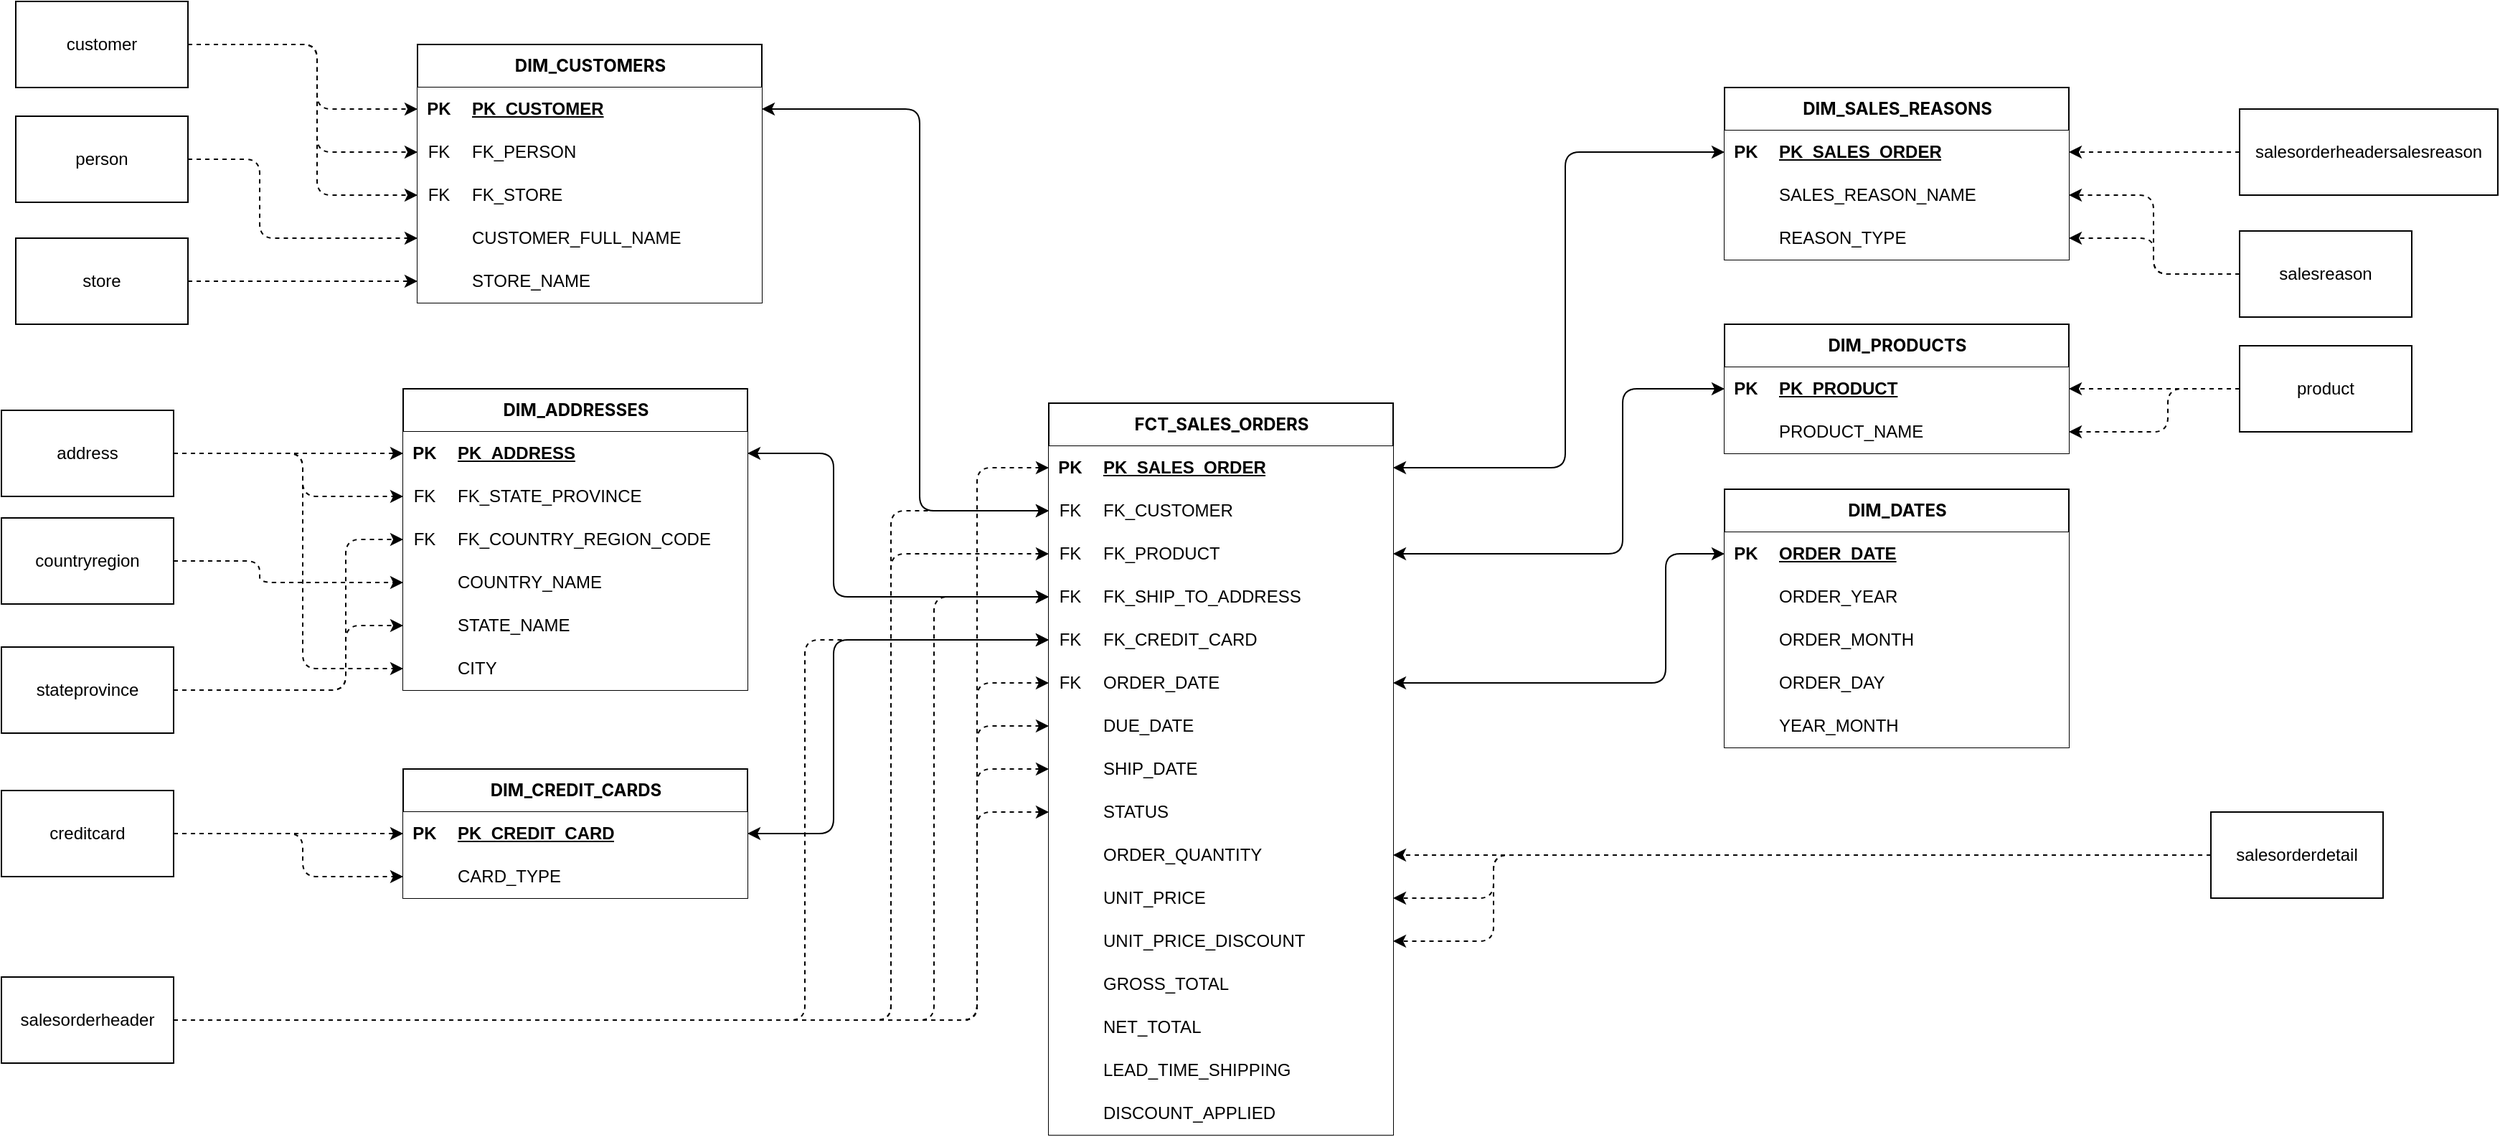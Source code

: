 <mxfile version="28.0.4">
  <diagram id="C5RBs43oDa-KdzZeNtuy" name="Page-1">
    <mxGraphModel dx="3021" dy="1346" grid="1" gridSize="10" guides="1" tooltips="1" connect="1" arrows="1" fold="1" page="1" pageScale="1" pageWidth="827" pageHeight="1169" background="none" math="0" shadow="0">
      <root>
        <mxCell id="WIyWlLk6GJQsqaUBKTNV-0" />
        <mxCell id="WIyWlLk6GJQsqaUBKTNV-1" parent="WIyWlLk6GJQsqaUBKTNV-0" />
        <mxCell id="0" value="&lt;span style=&quot;font-family: Inter, Roboto, &amp;quot;Helvetica Neue&amp;quot;, &amp;quot;Arial Nova&amp;quot;, &amp;quot;Nimbus Sans&amp;quot;, Arial, sans-serif; text-align: start;&quot;&gt;&lt;font style=&quot;color: light-dark(rgb(0, 0, 0), rgb(0, 0, 0));&quot;&gt;DIM_ADDRESSES&lt;/font&gt;&lt;/span&gt;" style="shape=table;startSize=30;container=1;collapsible=1;childLayout=tableLayout;fixedRows=1;rowLines=0;fontStyle=1;align=center;resizeLast=1;html=1;strokeColor=light-dark(#000000,#000000);fontColor=light-dark(#000000,#000000);fillColor=light-dark(#FFFFFF,#999999);" parent="WIyWlLk6GJQsqaUBKTNV-1" vertex="1">
          <mxGeometry x="200" y="320" width="240" height="210" as="geometry" />
        </mxCell>
        <mxCell id="1" value="" style="shape=tableRow;horizontal=0;startSize=0;swimlaneHead=0;swimlaneBody=0;fillColor=light-dark(#FFFFFF,#999999);collapsible=0;dropTarget=0;points=[[0,0.5],[1,0.5]];portConstraint=eastwest;top=0;left=0;right=0;bottom=1;strokeColor=light-dark(#000000,#000000);fontColor=light-dark(#000000,#000000);" parent="0" vertex="1">
          <mxGeometry y="30" width="240" height="30" as="geometry" />
        </mxCell>
        <mxCell id="2" value="PK" style="shape=partialRectangle;connectable=0;fillColor=light-dark(#FFFFFF,#999999);top=0;left=0;bottom=0;right=0;fontStyle=1;overflow=hidden;whiteSpace=wrap;html=1;strokeColor=light-dark(#000000,#000000);fontColor=light-dark(#000000,#000000);" parent="1" vertex="1">
          <mxGeometry width="30" height="30" as="geometry">
            <mxRectangle width="30" height="30" as="alternateBounds" />
          </mxGeometry>
        </mxCell>
        <mxCell id="3" value="PK_ADDRESS" style="shape=partialRectangle;connectable=0;fillColor=light-dark(#FFFFFF,#999999);top=0;left=0;bottom=0;right=0;align=left;spacingLeft=6;fontStyle=5;overflow=hidden;whiteSpace=wrap;html=1;strokeColor=light-dark(#000000,#000000);fontColor=light-dark(#000000,#000000);" parent="1" vertex="1">
          <mxGeometry x="30" width="210" height="30" as="geometry">
            <mxRectangle width="210" height="30" as="alternateBounds" />
          </mxGeometry>
        </mxCell>
        <mxCell id="4" value="" style="shape=tableRow;horizontal=0;startSize=0;swimlaneHead=0;swimlaneBody=0;fillColor=light-dark(#FFFFFF,#999999);collapsible=0;dropTarget=0;points=[[0,0.5],[1,0.5]];portConstraint=eastwest;top=0;left=0;right=0;bottom=0;strokeColor=light-dark(#000000,#000000);fontColor=light-dark(#000000,#000000);" parent="0" vertex="1">
          <mxGeometry y="60" width="240" height="30" as="geometry" />
        </mxCell>
        <mxCell id="5" value="FK" style="shape=partialRectangle;connectable=0;fillColor=light-dark(#FFFFFF,#999999);top=0;left=0;bottom=0;right=0;editable=1;overflow=hidden;whiteSpace=wrap;html=1;strokeColor=light-dark(#000000,#000000);fontColor=light-dark(#000000,#000000);" parent="4" vertex="1">
          <mxGeometry width="30" height="30" as="geometry">
            <mxRectangle width="30" height="30" as="alternateBounds" />
          </mxGeometry>
        </mxCell>
        <mxCell id="6" value="FK_STATE_PROVINCE" style="shape=partialRectangle;connectable=0;fillColor=light-dark(#FFFFFF,#999999);top=0;left=0;bottom=0;right=0;align=left;spacingLeft=6;overflow=hidden;whiteSpace=wrap;html=1;strokeColor=light-dark(#000000,#000000);fontColor=light-dark(#000000,#000000);" parent="4" vertex="1">
          <mxGeometry x="30" width="210" height="30" as="geometry">
            <mxRectangle width="210" height="30" as="alternateBounds" />
          </mxGeometry>
        </mxCell>
        <mxCell id="7" value="" style="shape=tableRow;horizontal=0;startSize=0;swimlaneHead=0;swimlaneBody=0;fillColor=light-dark(#FFFFFF,#999999);collapsible=0;dropTarget=0;points=[[0,0.5],[1,0.5]];portConstraint=eastwest;top=0;left=0;right=0;bottom=0;strokeColor=light-dark(#000000,#000000);fontColor=light-dark(#000000,#000000);" parent="0" vertex="1">
          <mxGeometry y="90" width="240" height="30" as="geometry" />
        </mxCell>
        <mxCell id="8" value="FK" style="shape=partialRectangle;connectable=0;fillColor=light-dark(#FFFFFF,#999999);top=0;left=0;bottom=0;right=0;editable=1;overflow=hidden;whiteSpace=wrap;html=1;strokeColor=light-dark(#000000,#000000);fontColor=light-dark(#000000,#000000);" parent="7" vertex="1">
          <mxGeometry width="30" height="30" as="geometry">
            <mxRectangle width="30" height="30" as="alternateBounds" />
          </mxGeometry>
        </mxCell>
        <mxCell id="9" value="FK_COUNTRY_REGION_CODE" style="shape=partialRectangle;connectable=0;fillColor=light-dark(#FFFFFF,#999999);top=0;left=0;bottom=0;right=0;align=left;spacingLeft=6;overflow=hidden;whiteSpace=wrap;html=1;strokeColor=light-dark(#000000,#000000);fontColor=light-dark(#000000,#000000);" parent="7" vertex="1">
          <mxGeometry x="30" width="210" height="30" as="geometry">
            <mxRectangle width="210" height="30" as="alternateBounds" />
          </mxGeometry>
        </mxCell>
        <mxCell id="10" value="" style="shape=tableRow;horizontal=0;startSize=0;swimlaneHead=0;swimlaneBody=0;fillColor=light-dark(#FFFFFF,#999999);collapsible=0;dropTarget=0;points=[[0,0.5],[1,0.5]];portConstraint=eastwest;top=0;left=0;right=0;bottom=0;strokeColor=light-dark(#000000,#000000);fontColor=light-dark(#000000,#000000);" parent="0" vertex="1">
          <mxGeometry y="120" width="240" height="30" as="geometry" />
        </mxCell>
        <mxCell id="11" value="" style="shape=partialRectangle;connectable=0;fillColor=light-dark(#FFFFFF,#999999);top=0;left=0;bottom=0;right=0;editable=1;overflow=hidden;whiteSpace=wrap;html=1;strokeColor=light-dark(#000000,#000000);fontColor=light-dark(#000000,#000000);" parent="10" vertex="1">
          <mxGeometry width="30" height="30" as="geometry">
            <mxRectangle width="30" height="30" as="alternateBounds" />
          </mxGeometry>
        </mxCell>
        <mxCell id="12" value="COUNTRY_NAME" style="shape=partialRectangle;connectable=0;fillColor=light-dark(#FFFFFF,#999999);top=0;left=0;bottom=0;right=0;align=left;spacingLeft=6;overflow=hidden;whiteSpace=wrap;html=1;strokeColor=light-dark(#000000,#000000);fontColor=light-dark(#000000,#000000);" parent="10" vertex="1">
          <mxGeometry x="30" width="210" height="30" as="geometry">
            <mxRectangle width="210" height="30" as="alternateBounds" />
          </mxGeometry>
        </mxCell>
        <mxCell id="14" style="shape=tableRow;horizontal=0;startSize=0;swimlaneHead=0;swimlaneBody=0;fillColor=light-dark(#FFFFFF,#999999);collapsible=0;dropTarget=0;points=[[0,0.5],[1,0.5]];portConstraint=eastwest;top=0;left=0;right=0;bottom=0;strokeColor=light-dark(#000000,#000000);fontColor=light-dark(#000000,#000000);" parent="0" vertex="1">
          <mxGeometry y="150" width="240" height="30" as="geometry" />
        </mxCell>
        <mxCell id="15" style="shape=partialRectangle;connectable=0;fillColor=light-dark(#FFFFFF,#999999);top=0;left=0;bottom=0;right=0;editable=1;overflow=hidden;whiteSpace=wrap;html=1;strokeColor=light-dark(#000000,#000000);fontColor=light-dark(#000000,#000000);" parent="14" vertex="1">
          <mxGeometry width="30" height="30" as="geometry">
            <mxRectangle width="30" height="30" as="alternateBounds" />
          </mxGeometry>
        </mxCell>
        <mxCell id="16" value="STATE_NAME" style="shape=partialRectangle;connectable=0;fillColor=light-dark(#FFFFFF,#999999);top=0;left=0;bottom=0;right=0;align=left;spacingLeft=6;overflow=hidden;whiteSpace=wrap;html=1;strokeColor=light-dark(#000000,#000000);fontColor=light-dark(#000000,#000000);" parent="14" vertex="1">
          <mxGeometry x="30" width="210" height="30" as="geometry">
            <mxRectangle width="210" height="30" as="alternateBounds" />
          </mxGeometry>
        </mxCell>
        <mxCell id="17" style="shape=tableRow;horizontal=0;startSize=0;swimlaneHead=0;swimlaneBody=0;fillColor=light-dark(#FFFFFF,#999999);collapsible=0;dropTarget=0;points=[[0,0.5],[1,0.5]];portConstraint=eastwest;top=0;left=0;right=0;bottom=0;strokeColor=light-dark(#000000,#000000);fontColor=light-dark(#000000,#000000);" parent="0" vertex="1">
          <mxGeometry y="180" width="240" height="30" as="geometry" />
        </mxCell>
        <mxCell id="18" style="shape=partialRectangle;connectable=0;fillColor=light-dark(#FFFFFF,#999999);top=0;left=0;bottom=0;right=0;editable=1;overflow=hidden;whiteSpace=wrap;html=1;strokeColor=light-dark(#000000,#000000);fontColor=light-dark(#000000,#000000);" parent="17" vertex="1">
          <mxGeometry width="30" height="30" as="geometry">
            <mxRectangle width="30" height="30" as="alternateBounds" />
          </mxGeometry>
        </mxCell>
        <mxCell id="19" value="CITY" style="shape=partialRectangle;connectable=0;fillColor=light-dark(#FFFFFF,#999999);top=0;left=0;bottom=0;right=0;align=left;spacingLeft=6;overflow=hidden;whiteSpace=wrap;html=1;strokeColor=light-dark(#000000,#000000);fontColor=light-dark(#000000,#000000);" parent="17" vertex="1">
          <mxGeometry x="30" width="210" height="30" as="geometry">
            <mxRectangle width="210" height="30" as="alternateBounds" />
          </mxGeometry>
        </mxCell>
        <mxCell id="165" style="edgeStyle=none;html=1;entryX=0;entryY=0.5;entryDx=0;entryDy=0;exitX=1;exitY=0.5;exitDx=0;exitDy=0;startArrow=classic;startFill=1;strokeColor=light-dark(#000000,#999999);" parent="WIyWlLk6GJQsqaUBKTNV-1" source="24" target="116" edge="1">
          <mxGeometry relative="1" as="geometry">
            <Array as="points">
              <mxPoint x="500" y="630" />
              <mxPoint x="500" y="495" />
            </Array>
          </mxGeometry>
        </mxCell>
        <mxCell id="23" value="&lt;span style=&quot;font-family: Inter, Roboto, &amp;quot;Helvetica Neue&amp;quot;, &amp;quot;Arial Nova&amp;quot;, &amp;quot;Nimbus Sans&amp;quot;, Arial, sans-serif; text-align: start;&quot;&gt;&lt;font style=&quot;color: light-dark(rgb(0, 0, 0), rgb(0, 0, 0));&quot;&gt;DIM_CREDIT_CARDS&lt;/font&gt;&lt;/span&gt;" style="shape=table;startSize=30;container=1;collapsible=1;childLayout=tableLayout;fixedRows=1;rowLines=0;fontStyle=1;align=center;resizeLast=1;html=1;strokeColor=light-dark(#000000,#000000);fontColor=light-dark(#000000,#000000);fillColor=light-dark(#FFFFFF,#999999);" parent="WIyWlLk6GJQsqaUBKTNV-1" vertex="1">
          <mxGeometry x="200" y="585" width="240" height="90" as="geometry" />
        </mxCell>
        <mxCell id="24" value="" style="shape=tableRow;horizontal=0;startSize=0;swimlaneHead=0;swimlaneBody=0;fillColor=light-dark(#FFFFFF,#999999);collapsible=0;dropTarget=0;points=[[0,0.5],[1,0.5]];portConstraint=eastwest;top=0;left=0;right=0;bottom=1;strokeColor=light-dark(#000000,#000000);fontColor=light-dark(#000000,#000000);" parent="23" vertex="1">
          <mxGeometry y="30" width="240" height="30" as="geometry" />
        </mxCell>
        <mxCell id="25" value="PK" style="shape=partialRectangle;connectable=0;fillColor=light-dark(#FFFFFF,#999999);top=0;left=0;bottom=0;right=0;fontStyle=1;overflow=hidden;whiteSpace=wrap;html=1;strokeColor=light-dark(#000000,#000000);fontColor=light-dark(#000000,#000000);" parent="24" vertex="1">
          <mxGeometry width="30" height="30" as="geometry">
            <mxRectangle width="30" height="30" as="alternateBounds" />
          </mxGeometry>
        </mxCell>
        <mxCell id="26" value="PK_CREDIT_CARD" style="shape=partialRectangle;connectable=0;fillColor=light-dark(#FFFFFF,#999999);top=0;left=0;bottom=0;right=0;align=left;spacingLeft=6;fontStyle=5;overflow=hidden;whiteSpace=wrap;html=1;strokeColor=light-dark(#000000,#000000);fontColor=light-dark(#000000,#000000);" parent="24" vertex="1">
          <mxGeometry x="30" width="210" height="30" as="geometry">
            <mxRectangle width="210" height="30" as="alternateBounds" />
          </mxGeometry>
        </mxCell>
        <mxCell id="27" value="" style="shape=tableRow;horizontal=0;startSize=0;swimlaneHead=0;swimlaneBody=0;fillColor=light-dark(#FFFFFF,#999999);collapsible=0;dropTarget=0;points=[[0,0.5],[1,0.5]];portConstraint=eastwest;top=0;left=0;right=0;bottom=0;strokeColor=light-dark(#000000,#000000);fontColor=light-dark(#000000,#000000);" parent="23" vertex="1">
          <mxGeometry y="60" width="240" height="30" as="geometry" />
        </mxCell>
        <mxCell id="28" value="" style="shape=partialRectangle;connectable=0;fillColor=light-dark(#FFFFFF,#999999);top=0;left=0;bottom=0;right=0;editable=1;overflow=hidden;whiteSpace=wrap;html=1;strokeColor=light-dark(#000000,#000000);fontColor=light-dark(#000000,#000000);" parent="27" vertex="1">
          <mxGeometry width="30" height="30" as="geometry">
            <mxRectangle width="30" height="30" as="alternateBounds" />
          </mxGeometry>
        </mxCell>
        <mxCell id="29" value="CARD_TYPE" style="shape=partialRectangle;connectable=0;fillColor=light-dark(#FFFFFF,#999999);top=0;left=0;bottom=0;right=0;align=left;spacingLeft=6;overflow=hidden;whiteSpace=wrap;html=1;strokeColor=light-dark(#000000,#000000);fontColor=light-dark(#000000,#000000);" parent="27" vertex="1">
          <mxGeometry x="30" width="210" height="30" as="geometry">
            <mxRectangle width="210" height="30" as="alternateBounds" />
          </mxGeometry>
        </mxCell>
        <mxCell id="42" value="&lt;span style=&quot;font-family: Inter, Roboto, &amp;quot;Helvetica Neue&amp;quot;, &amp;quot;Arial Nova&amp;quot;, &amp;quot;Nimbus Sans&amp;quot;, Arial, sans-serif; text-align: start;&quot;&gt;&lt;font style=&quot;color: light-dark(rgb(0, 0, 0), rgb(0, 0, 0));&quot;&gt;DIM_CUSTOMERS&lt;/font&gt;&lt;/span&gt;" style="shape=table;startSize=30;container=1;collapsible=1;childLayout=tableLayout;fixedRows=1;rowLines=0;fontStyle=1;align=center;resizeLast=1;html=1;strokeColor=light-dark(#000000,#000000);fontColor=light-dark(#000000,#000000);fillColor=light-dark(#FFFFFF,#999999);" parent="WIyWlLk6GJQsqaUBKTNV-1" vertex="1">
          <mxGeometry x="210" y="80" width="240" height="180" as="geometry" />
        </mxCell>
        <mxCell id="43" value="" style="shape=tableRow;horizontal=0;startSize=0;swimlaneHead=0;swimlaneBody=0;fillColor=light-dark(#FFFFFF,#999999);collapsible=0;dropTarget=0;points=[[0,0.5],[1,0.5]];portConstraint=eastwest;top=0;left=0;right=0;bottom=1;strokeColor=light-dark(#000000,#000000);fontColor=light-dark(#000000,#000000);" parent="42" vertex="1">
          <mxGeometry y="30" width="240" height="30" as="geometry" />
        </mxCell>
        <mxCell id="44" value="PK" style="shape=partialRectangle;connectable=0;fillColor=light-dark(#FFFFFF,#999999);top=0;left=0;bottom=0;right=0;fontStyle=1;overflow=hidden;whiteSpace=wrap;html=1;strokeColor=light-dark(#000000,#000000);fontColor=light-dark(#000000,#000000);" parent="43" vertex="1">
          <mxGeometry width="30" height="30" as="geometry">
            <mxRectangle width="30" height="30" as="alternateBounds" />
          </mxGeometry>
        </mxCell>
        <mxCell id="45" value="PK_CUSTOMER" style="shape=partialRectangle;connectable=0;fillColor=light-dark(#FFFFFF,#999999);top=0;left=0;bottom=0;right=0;align=left;spacingLeft=6;fontStyle=5;overflow=hidden;whiteSpace=wrap;html=1;strokeColor=light-dark(#000000,#000000);fontColor=light-dark(#000000,#000000);" parent="43" vertex="1">
          <mxGeometry x="30" width="210" height="30" as="geometry">
            <mxRectangle width="210" height="30" as="alternateBounds" />
          </mxGeometry>
        </mxCell>
        <mxCell id="46" value="" style="shape=tableRow;horizontal=0;startSize=0;swimlaneHead=0;swimlaneBody=0;fillColor=light-dark(#FFFFFF,#999999);collapsible=0;dropTarget=0;points=[[0,0.5],[1,0.5]];portConstraint=eastwest;top=0;left=0;right=0;bottom=0;strokeColor=light-dark(#000000,#000000);fontColor=light-dark(#000000,#000000);" parent="42" vertex="1">
          <mxGeometry y="60" width="240" height="30" as="geometry" />
        </mxCell>
        <mxCell id="47" value="FK" style="shape=partialRectangle;connectable=0;fillColor=light-dark(#FFFFFF,#999999);top=0;left=0;bottom=0;right=0;editable=1;overflow=hidden;whiteSpace=wrap;html=1;strokeColor=light-dark(#000000,#000000);fontColor=light-dark(#000000,#000000);" parent="46" vertex="1">
          <mxGeometry width="30" height="30" as="geometry">
            <mxRectangle width="30" height="30" as="alternateBounds" />
          </mxGeometry>
        </mxCell>
        <mxCell id="48" value="FK_PERSON" style="shape=partialRectangle;connectable=0;fillColor=light-dark(#FFFFFF,#999999);top=0;left=0;bottom=0;right=0;align=left;spacingLeft=6;overflow=hidden;whiteSpace=wrap;html=1;strokeColor=light-dark(#000000,#000000);fontColor=light-dark(#000000,#000000);" parent="46" vertex="1">
          <mxGeometry x="30" width="210" height="30" as="geometry">
            <mxRectangle width="210" height="30" as="alternateBounds" />
          </mxGeometry>
        </mxCell>
        <mxCell id="49" value="" style="shape=tableRow;horizontal=0;startSize=0;swimlaneHead=0;swimlaneBody=0;fillColor=light-dark(#FFFFFF,#999999);collapsible=0;dropTarget=0;points=[[0,0.5],[1,0.5]];portConstraint=eastwest;top=0;left=0;right=0;bottom=0;strokeColor=light-dark(#000000,#000000);fontColor=light-dark(#000000,#000000);" parent="42" vertex="1">
          <mxGeometry y="90" width="240" height="30" as="geometry" />
        </mxCell>
        <mxCell id="50" value="FK" style="shape=partialRectangle;connectable=0;fillColor=light-dark(#FFFFFF,#999999);top=0;left=0;bottom=0;right=0;editable=1;overflow=hidden;whiteSpace=wrap;html=1;strokeColor=light-dark(#000000,#000000);fontColor=light-dark(#000000,#000000);" parent="49" vertex="1">
          <mxGeometry width="30" height="30" as="geometry">
            <mxRectangle width="30" height="30" as="alternateBounds" />
          </mxGeometry>
        </mxCell>
        <mxCell id="51" value="FK_STORE" style="shape=partialRectangle;connectable=0;fillColor=light-dark(#FFFFFF,#999999);top=0;left=0;bottom=0;right=0;align=left;spacingLeft=6;overflow=hidden;whiteSpace=wrap;html=1;strokeColor=light-dark(#000000,#000000);fontColor=light-dark(#000000,#000000);" parent="49" vertex="1">
          <mxGeometry x="30" width="210" height="30" as="geometry">
            <mxRectangle width="210" height="30" as="alternateBounds" />
          </mxGeometry>
        </mxCell>
        <mxCell id="52" value="" style="shape=tableRow;horizontal=0;startSize=0;swimlaneHead=0;swimlaneBody=0;fillColor=light-dark(#FFFFFF,#999999);collapsible=0;dropTarget=0;points=[[0,0.5],[1,0.5]];portConstraint=eastwest;top=0;left=0;right=0;bottom=0;strokeColor=light-dark(#000000,#000000);fontColor=light-dark(#000000,#000000);" parent="42" vertex="1">
          <mxGeometry y="120" width="240" height="30" as="geometry" />
        </mxCell>
        <mxCell id="53" value="" style="shape=partialRectangle;connectable=0;fillColor=light-dark(#FFFFFF,#999999);top=0;left=0;bottom=0;right=0;editable=1;overflow=hidden;whiteSpace=wrap;html=1;strokeColor=light-dark(#000000,#000000);fontColor=light-dark(#000000,#000000);" parent="52" vertex="1">
          <mxGeometry width="30" height="30" as="geometry">
            <mxRectangle width="30" height="30" as="alternateBounds" />
          </mxGeometry>
        </mxCell>
        <mxCell id="54" value="CUSTOMER_FULL_NAME" style="shape=partialRectangle;connectable=0;fillColor=light-dark(#FFFFFF,#999999);top=0;left=0;bottom=0;right=0;align=left;spacingLeft=6;overflow=hidden;whiteSpace=wrap;html=1;strokeColor=light-dark(#000000,#000000);fontColor=light-dark(#000000,#000000);" parent="52" vertex="1">
          <mxGeometry x="30" width="210" height="30" as="geometry">
            <mxRectangle width="210" height="30" as="alternateBounds" />
          </mxGeometry>
        </mxCell>
        <mxCell id="55" style="shape=tableRow;horizontal=0;startSize=0;swimlaneHead=0;swimlaneBody=0;fillColor=light-dark(#FFFFFF,#999999);collapsible=0;dropTarget=0;points=[[0,0.5],[1,0.5]];portConstraint=eastwest;top=0;left=0;right=0;bottom=0;strokeColor=light-dark(#000000,#000000);fontColor=light-dark(#000000,#000000);" parent="42" vertex="1">
          <mxGeometry y="150" width="240" height="30" as="geometry" />
        </mxCell>
        <mxCell id="56" style="shape=partialRectangle;connectable=0;fillColor=light-dark(#FFFFFF,#999999);top=0;left=0;bottom=0;right=0;editable=1;overflow=hidden;whiteSpace=wrap;html=1;strokeColor=light-dark(#000000,#000000);fontColor=light-dark(#000000,#000000);" parent="55" vertex="1">
          <mxGeometry width="30" height="30" as="geometry">
            <mxRectangle width="30" height="30" as="alternateBounds" />
          </mxGeometry>
        </mxCell>
        <mxCell id="57" value="STORE_NAME" style="shape=partialRectangle;connectable=0;fillColor=light-dark(#FFFFFF,#999999);top=0;left=0;bottom=0;right=0;align=left;spacingLeft=6;overflow=hidden;whiteSpace=wrap;html=1;strokeColor=light-dark(#000000,#000000);fontColor=light-dark(#000000,#000000);" parent="55" vertex="1">
          <mxGeometry x="30" width="210" height="30" as="geometry">
            <mxRectangle width="210" height="30" as="alternateBounds" />
          </mxGeometry>
        </mxCell>
        <mxCell id="62" value="&lt;span style=&quot;font-family: Inter, Roboto, &amp;quot;Helvetica Neue&amp;quot;, &amp;quot;Arial Nova&amp;quot;, &amp;quot;Nimbus Sans&amp;quot;, Arial, sans-serif; text-align: start;&quot;&gt;&lt;font style=&quot;color: light-dark(rgb(0, 0, 0), rgb(0, 0, 0));&quot;&gt;DIM_PRODUCTS&lt;/font&gt;&lt;/span&gt;" style="shape=table;startSize=30;container=1;collapsible=1;childLayout=tableLayout;fixedRows=1;rowLines=0;fontStyle=1;align=center;resizeLast=1;html=1;strokeColor=light-dark(#000000,#000000);fontColor=light-dark(#000000,#000000);fillColor=light-dark(#FFFFFF,#999999);" parent="WIyWlLk6GJQsqaUBKTNV-1" vertex="1">
          <mxGeometry x="1121" y="275" width="240" height="90" as="geometry" />
        </mxCell>
        <mxCell id="63" value="" style="shape=tableRow;horizontal=0;startSize=0;swimlaneHead=0;swimlaneBody=0;fillColor=light-dark(#FFFFFF,#999999);collapsible=0;dropTarget=0;points=[[0,0.5],[1,0.5]];portConstraint=eastwest;top=0;left=0;right=0;bottom=1;strokeColor=light-dark(#000000,#000000);fontColor=light-dark(#000000,#000000);" parent="62" vertex="1">
          <mxGeometry y="30" width="240" height="30" as="geometry" />
        </mxCell>
        <mxCell id="64" value="PK" style="shape=partialRectangle;connectable=0;fillColor=light-dark(#FFFFFF,#999999);top=0;left=0;bottom=0;right=0;fontStyle=1;overflow=hidden;whiteSpace=wrap;html=1;strokeColor=light-dark(#000000,#000000);fontColor=light-dark(#000000,#000000);" parent="63" vertex="1">
          <mxGeometry width="30" height="30" as="geometry">
            <mxRectangle width="30" height="30" as="alternateBounds" />
          </mxGeometry>
        </mxCell>
        <mxCell id="65" value="PK_PRODUCT" style="shape=partialRectangle;connectable=0;fillColor=light-dark(#FFFFFF,#999999);top=0;left=0;bottom=0;right=0;align=left;spacingLeft=6;fontStyle=5;overflow=hidden;whiteSpace=wrap;html=1;strokeColor=light-dark(#000000,#000000);fontColor=light-dark(#000000,#000000);" parent="63" vertex="1">
          <mxGeometry x="30" width="210" height="30" as="geometry">
            <mxRectangle width="210" height="30" as="alternateBounds" />
          </mxGeometry>
        </mxCell>
        <mxCell id="66" value="" style="shape=tableRow;horizontal=0;startSize=0;swimlaneHead=0;swimlaneBody=0;fillColor=light-dark(#FFFFFF,#999999);collapsible=0;dropTarget=0;points=[[0,0.5],[1,0.5]];portConstraint=eastwest;top=0;left=0;right=0;bottom=0;strokeColor=light-dark(#000000,#000000);fontColor=light-dark(#000000,#000000);" parent="62" vertex="1">
          <mxGeometry y="60" width="240" height="30" as="geometry" />
        </mxCell>
        <mxCell id="67" value="" style="shape=partialRectangle;connectable=0;fillColor=light-dark(#FFFFFF,#999999);top=0;left=0;bottom=0;right=0;editable=1;overflow=hidden;whiteSpace=wrap;html=1;strokeColor=light-dark(#000000,#000000);fontColor=light-dark(#000000,#000000);" parent="66" vertex="1">
          <mxGeometry width="30" height="30" as="geometry">
            <mxRectangle width="30" height="30" as="alternateBounds" />
          </mxGeometry>
        </mxCell>
        <mxCell id="68" value="PRODUCT_NAME" style="shape=partialRectangle;connectable=0;fillColor=light-dark(#FFFFFF,#999999);top=0;left=0;bottom=0;right=0;align=left;spacingLeft=6;overflow=hidden;whiteSpace=wrap;html=1;strokeColor=light-dark(#000000,#000000);fontColor=light-dark(#000000,#000000);" parent="66" vertex="1">
          <mxGeometry x="30" width="210" height="30" as="geometry">
            <mxRectangle width="210" height="30" as="alternateBounds" />
          </mxGeometry>
        </mxCell>
        <mxCell id="168" style="edgeStyle=none;html=1;entryX=1;entryY=0.5;entryDx=0;entryDy=0;exitX=0;exitY=0.5;exitDx=0;exitDy=0;startArrow=classic;startFill=1;strokeColor=light-dark(#000000,#999999);" parent="WIyWlLk6GJQsqaUBKTNV-1" source="82" target="92" edge="1">
          <mxGeometry relative="1" as="geometry">
            <Array as="points">
              <mxPoint x="1010" y="155" />
              <mxPoint x="1010" y="375" />
            </Array>
          </mxGeometry>
        </mxCell>
        <mxCell id="81" value="&lt;span style=&quot;font-family: Inter, Roboto, &amp;quot;Helvetica Neue&amp;quot;, &amp;quot;Arial Nova&amp;quot;, &amp;quot;Nimbus Sans&amp;quot;, Arial, sans-serif; text-align: start;&quot;&gt;&lt;font style=&quot;color: light-dark(rgb(0, 0, 0), rgb(0, 0, 0));&quot;&gt;DIM_SALES_REASONS&lt;/font&gt;&lt;/span&gt;" style="shape=table;startSize=30;container=1;collapsible=1;childLayout=tableLayout;fixedRows=1;rowLines=0;fontStyle=1;align=center;resizeLast=1;html=1;strokeColor=light-dark(#000000,#000000);fontColor=light-dark(#000000,#000000);fillColor=light-dark(#FFFFFF,#999999);" parent="WIyWlLk6GJQsqaUBKTNV-1" vertex="1">
          <mxGeometry x="1121" y="110" width="240" height="120" as="geometry" />
        </mxCell>
        <mxCell id="82" value="" style="shape=tableRow;horizontal=0;startSize=0;swimlaneHead=0;swimlaneBody=0;fillColor=light-dark(#FFFFFF,#999999);collapsible=0;dropTarget=0;points=[[0,0.5],[1,0.5]];portConstraint=eastwest;top=0;left=0;right=0;bottom=1;strokeColor=light-dark(#000000,#000000);fontColor=light-dark(#000000,#000000);" parent="81" vertex="1">
          <mxGeometry y="30" width="240" height="30" as="geometry" />
        </mxCell>
        <mxCell id="83" value="PK" style="shape=partialRectangle;connectable=0;fillColor=light-dark(#FFFFFF,#999999);top=0;left=0;bottom=0;right=0;fontStyle=1;overflow=hidden;whiteSpace=wrap;html=1;strokeColor=light-dark(#000000,#000000);fontColor=light-dark(#000000,#000000);" parent="82" vertex="1">
          <mxGeometry width="30" height="30" as="geometry">
            <mxRectangle width="30" height="30" as="alternateBounds" />
          </mxGeometry>
        </mxCell>
        <mxCell id="84" value="PK_SALES_ORDER" style="shape=partialRectangle;connectable=0;fillColor=light-dark(#FFFFFF,#999999);top=0;left=0;bottom=0;right=0;align=left;spacingLeft=6;fontStyle=5;overflow=hidden;whiteSpace=wrap;html=1;strokeColor=light-dark(#000000,#000000);fontColor=light-dark(#000000,#000000);" parent="82" vertex="1">
          <mxGeometry x="30" width="210" height="30" as="geometry">
            <mxRectangle width="210" height="30" as="alternateBounds" />
          </mxGeometry>
        </mxCell>
        <mxCell id="85" value="" style="shape=tableRow;horizontal=0;startSize=0;swimlaneHead=0;swimlaneBody=0;fillColor=light-dark(#FFFFFF,#999999);collapsible=0;dropTarget=0;points=[[0,0.5],[1,0.5]];portConstraint=eastwest;top=0;left=0;right=0;bottom=0;strokeColor=light-dark(#000000,#000000);fontColor=light-dark(#000000,#000000);" parent="81" vertex="1">
          <mxGeometry y="60" width="240" height="30" as="geometry" />
        </mxCell>
        <mxCell id="86" value="" style="shape=partialRectangle;connectable=0;fillColor=light-dark(#FFFFFF,#999999);top=0;left=0;bottom=0;right=0;editable=1;overflow=hidden;whiteSpace=wrap;html=1;strokeColor=light-dark(#000000,#000000);fontColor=light-dark(#000000,#000000);" parent="85" vertex="1">
          <mxGeometry width="30" height="30" as="geometry">
            <mxRectangle width="30" height="30" as="alternateBounds" />
          </mxGeometry>
        </mxCell>
        <mxCell id="87" value="SALES_REASON_NAME" style="shape=partialRectangle;connectable=0;fillColor=light-dark(#FFFFFF,#999999);top=0;left=0;bottom=0;right=0;align=left;spacingLeft=6;overflow=hidden;whiteSpace=wrap;html=1;strokeColor=light-dark(#000000,#000000);fontColor=light-dark(#000000,#000000);" parent="85" vertex="1">
          <mxGeometry x="30" width="210" height="30" as="geometry">
            <mxRectangle width="210" height="30" as="alternateBounds" />
          </mxGeometry>
        </mxCell>
        <mxCell id="88" style="shape=tableRow;horizontal=0;startSize=0;swimlaneHead=0;swimlaneBody=0;fillColor=light-dark(#FFFFFF,#999999);collapsible=0;dropTarget=0;points=[[0,0.5],[1,0.5]];portConstraint=eastwest;top=0;left=0;right=0;bottom=0;strokeColor=light-dark(#000000,#000000);fontColor=light-dark(#000000,#000000);" parent="81" vertex="1">
          <mxGeometry y="90" width="240" height="30" as="geometry" />
        </mxCell>
        <mxCell id="89" style="shape=partialRectangle;connectable=0;fillColor=light-dark(#FFFFFF,#999999);top=0;left=0;bottom=0;right=0;editable=1;overflow=hidden;whiteSpace=wrap;html=1;strokeColor=light-dark(#000000,#000000);fontColor=light-dark(#000000,#000000);" parent="88" vertex="1">
          <mxGeometry width="30" height="30" as="geometry">
            <mxRectangle width="30" height="30" as="alternateBounds" />
          </mxGeometry>
        </mxCell>
        <mxCell id="90" value="REASON_TYPE" style="shape=partialRectangle;connectable=0;fillColor=light-dark(#FFFFFF,#999999);top=0;left=0;bottom=0;right=0;align=left;spacingLeft=6;overflow=hidden;whiteSpace=wrap;html=1;strokeColor=light-dark(#000000,#000000);fontColor=light-dark(#000000,#000000);" parent="88" vertex="1">
          <mxGeometry x="30" width="210" height="30" as="geometry">
            <mxRectangle width="210" height="30" as="alternateBounds" />
          </mxGeometry>
        </mxCell>
        <mxCell id="91" value="&lt;span style=&quot;font-family: Inter, Roboto, &amp;quot;Helvetica Neue&amp;quot;, &amp;quot;Arial Nova&amp;quot;, &amp;quot;Nimbus Sans&amp;quot;, Arial, sans-serif; text-align: start;&quot;&gt;&lt;font style=&quot;color: light-dark(rgb(0, 0, 0), rgb(0, 0, 0));&quot;&gt;FCT_SALES_ORDERS&lt;/font&gt;&lt;/span&gt;" style="shape=table;startSize=30;container=1;collapsible=1;childLayout=tableLayout;fixedRows=1;rowLines=0;fontStyle=1;align=center;resizeLast=1;html=1;fillColor=light-dark(#FFFFFF,#999999);strokeColor=light-dark(#000000,#000000);fontColor=light-dark(#000000,#000000);" parent="WIyWlLk6GJQsqaUBKTNV-1" vertex="1">
          <mxGeometry x="650" y="330" width="240" height="510" as="geometry" />
        </mxCell>
        <mxCell id="92" value="" style="shape=tableRow;horizontal=0;startSize=0;swimlaneHead=0;swimlaneBody=0;fillColor=light-dark(#FFFFFF,#999999);collapsible=0;dropTarget=0;points=[[0,0.5],[1,0.5]];portConstraint=eastwest;top=0;left=0;right=0;bottom=1;strokeColor=light-dark(#000000,#000000);fontColor=light-dark(#000000,#000000);" parent="91" vertex="1">
          <mxGeometry y="30" width="240" height="30" as="geometry" />
        </mxCell>
        <mxCell id="93" value="PK" style="shape=partialRectangle;connectable=0;fillColor=light-dark(#FFFFFF,#999999);top=0;left=0;bottom=0;right=0;fontStyle=1;overflow=hidden;whiteSpace=wrap;html=1;strokeColor=light-dark(#000000,#000000);fontColor=light-dark(#000000,#000000);" parent="92" vertex="1">
          <mxGeometry width="30" height="30" as="geometry">
            <mxRectangle width="30" height="30" as="alternateBounds" />
          </mxGeometry>
        </mxCell>
        <mxCell id="94" value="PK_SALES_ORDER" style="shape=partialRectangle;connectable=0;fillColor=light-dark(#FFFFFF,#999999);top=0;left=0;bottom=0;right=0;align=left;spacingLeft=6;fontStyle=5;overflow=hidden;whiteSpace=wrap;html=1;strokeColor=light-dark(#000000,#000000);fontColor=light-dark(#000000,#000000);" parent="92" vertex="1">
          <mxGeometry x="30" width="210" height="30" as="geometry">
            <mxRectangle width="210" height="30" as="alternateBounds" />
          </mxGeometry>
        </mxCell>
        <mxCell id="95" value="" style="shape=tableRow;horizontal=0;startSize=0;swimlaneHead=0;swimlaneBody=0;fillColor=light-dark(#FFFFFF,#999999);collapsible=0;dropTarget=0;points=[[0,0.5],[1,0.5]];portConstraint=eastwest;top=0;left=0;right=0;bottom=0;swimlaneLine=1;strokeColor=light-dark(#000000,#000000);swimlaneFillColor=none;strokeWidth=1;fontColor=light-dark(#000000,#000000);" parent="91" vertex="1">
          <mxGeometry y="60" width="240" height="30" as="geometry" />
        </mxCell>
        <mxCell id="96" value="FK" style="shape=partialRectangle;connectable=0;fillColor=light-dark(#FFFFFF,#999999);top=0;left=0;bottom=0;right=0;editable=1;overflow=hidden;whiteSpace=wrap;html=1;strokeColor=light-dark(#000000,#000000);fontColor=light-dark(#000000,#000000);" parent="95" vertex="1">
          <mxGeometry width="30" height="30" as="geometry">
            <mxRectangle width="30" height="30" as="alternateBounds" />
          </mxGeometry>
        </mxCell>
        <mxCell id="97" value="FK_CUSTOMER" style="shape=partialRectangle;connectable=0;fillColor=light-dark(#FFFFFF,#999999);top=0;left=0;bottom=0;right=0;align=left;spacingLeft=6;overflow=hidden;whiteSpace=wrap;html=1;strokeColor=light-dark(#000000,#000000);fontColor=light-dark(#000000,#000000);" parent="95" vertex="1">
          <mxGeometry x="30" width="210" height="30" as="geometry">
            <mxRectangle width="210" height="30" as="alternateBounds" />
          </mxGeometry>
        </mxCell>
        <mxCell id="98" value="" style="shape=tableRow;horizontal=0;startSize=0;swimlaneHead=0;swimlaneBody=0;fillColor=light-dark(#FFFFFF,#999999);collapsible=0;dropTarget=0;points=[[0,0.5],[1,0.5]];portConstraint=eastwest;top=0;left=0;right=0;bottom=0;strokeColor=light-dark(#000000,#000000);fontColor=light-dark(#000000,#000000);" parent="91" vertex="1">
          <mxGeometry y="90" width="240" height="30" as="geometry" />
        </mxCell>
        <mxCell id="99" value="FK" style="shape=partialRectangle;connectable=0;fillColor=light-dark(#FFFFFF,#999999);top=0;left=0;bottom=0;right=0;editable=1;overflow=hidden;whiteSpace=wrap;html=1;strokeColor=light-dark(#000000,#000000);fontColor=light-dark(#000000,#000000);" parent="98" vertex="1">
          <mxGeometry width="30" height="30" as="geometry">
            <mxRectangle width="30" height="30" as="alternateBounds" />
          </mxGeometry>
        </mxCell>
        <mxCell id="100" value="FK_PRODUCT" style="shape=partialRectangle;connectable=0;fillColor=light-dark(#FFFFFF,#999999);top=0;left=0;bottom=0;right=0;align=left;spacingLeft=6;overflow=hidden;whiteSpace=wrap;html=1;strokeColor=light-dark(#000000,#000000);fontColor=light-dark(#000000,#000000);" parent="98" vertex="1">
          <mxGeometry x="30" width="210" height="30" as="geometry">
            <mxRectangle width="210" height="30" as="alternateBounds" />
          </mxGeometry>
        </mxCell>
        <mxCell id="110" style="shape=tableRow;horizontal=0;startSize=0;swimlaneHead=0;swimlaneBody=0;fillColor=light-dark(#FFFFFF,#999999);collapsible=0;dropTarget=0;points=[[0,0.5],[1,0.5]];portConstraint=eastwest;top=0;left=0;right=0;bottom=0;strokeColor=light-dark(#000000,#000000);fontColor=light-dark(#000000,#000000);" parent="91" vertex="1">
          <mxGeometry y="120" width="240" height="30" as="geometry" />
        </mxCell>
        <mxCell id="111" value="FK" style="shape=partialRectangle;connectable=0;fillColor=light-dark(#FFFFFF,#999999);top=0;left=0;bottom=0;right=0;editable=1;overflow=hidden;whiteSpace=wrap;html=1;strokeColor=light-dark(#000000,#000000);fontColor=light-dark(#000000,#000000);" parent="110" vertex="1">
          <mxGeometry width="30" height="30" as="geometry">
            <mxRectangle width="30" height="30" as="alternateBounds" />
          </mxGeometry>
        </mxCell>
        <mxCell id="112" value="FK_SHIP_TO_ADDRESS" style="shape=partialRectangle;connectable=0;fillColor=light-dark(#FFFFFF,#999999);top=0;left=0;bottom=0;right=0;align=left;spacingLeft=6;overflow=hidden;whiteSpace=wrap;html=1;strokeColor=light-dark(#000000,#000000);fontColor=light-dark(#000000,#000000);" parent="110" vertex="1">
          <mxGeometry x="30" width="210" height="30" as="geometry">
            <mxRectangle width="210" height="30" as="alternateBounds" />
          </mxGeometry>
        </mxCell>
        <mxCell id="116" style="shape=tableRow;horizontal=0;startSize=0;swimlaneHead=0;swimlaneBody=0;fillColor=light-dark(#FFFFFF,#999999);collapsible=0;dropTarget=0;points=[[0,0.5],[1,0.5]];portConstraint=eastwest;top=0;left=0;right=0;bottom=0;strokeColor=light-dark(#000000,#000000);fontColor=light-dark(#000000,#000000);" parent="91" vertex="1">
          <mxGeometry y="150" width="240" height="30" as="geometry" />
        </mxCell>
        <mxCell id="117" value="FK" style="shape=partialRectangle;connectable=0;fillColor=light-dark(#FFFFFF,#999999);top=0;left=0;bottom=0;right=0;editable=1;overflow=hidden;whiteSpace=wrap;html=1;strokeColor=light-dark(#000000,#000000);fontColor=light-dark(#000000,#000000);" parent="116" vertex="1">
          <mxGeometry width="30" height="30" as="geometry">
            <mxRectangle width="30" height="30" as="alternateBounds" />
          </mxGeometry>
        </mxCell>
        <mxCell id="118" value="FK_CREDIT_CARD" style="shape=partialRectangle;connectable=0;fillColor=light-dark(#FFFFFF,#999999);top=0;left=0;bottom=0;right=0;align=left;spacingLeft=6;overflow=hidden;whiteSpace=wrap;html=1;strokeColor=light-dark(#000000,#000000);fontColor=light-dark(#000000,#000000);" parent="116" vertex="1">
          <mxGeometry x="30" width="210" height="30" as="geometry">
            <mxRectangle width="210" height="30" as="alternateBounds" />
          </mxGeometry>
        </mxCell>
        <mxCell id="122" style="shape=tableRow;horizontal=0;startSize=0;swimlaneHead=0;swimlaneBody=0;fillColor=light-dark(#FFFFFF,#999999);collapsible=0;dropTarget=0;points=[[0,0.5],[1,0.5]];portConstraint=eastwest;top=0;left=0;right=0;bottom=0;strokeColor=light-dark(#000000,#000000);fontColor=light-dark(#000000,#000000);" parent="91" vertex="1">
          <mxGeometry y="180" width="240" height="30" as="geometry" />
        </mxCell>
        <mxCell id="123" value="FK" style="shape=partialRectangle;connectable=0;fillColor=light-dark(#FFFFFF,#999999);top=0;left=0;bottom=0;right=0;editable=1;overflow=hidden;whiteSpace=wrap;html=1;strokeColor=light-dark(#000000,#000000);fontColor=light-dark(#000000,#000000);" parent="122" vertex="1">
          <mxGeometry width="30" height="30" as="geometry">
            <mxRectangle width="30" height="30" as="alternateBounds" />
          </mxGeometry>
        </mxCell>
        <mxCell id="124" value="ORDER_DATE" style="shape=partialRectangle;connectable=0;fillColor=light-dark(#FFFFFF,#999999);top=0;left=0;bottom=0;right=0;align=left;spacingLeft=6;overflow=hidden;whiteSpace=wrap;html=1;strokeColor=light-dark(#000000,#000000);fontColor=light-dark(#000000,#000000);" parent="122" vertex="1">
          <mxGeometry x="30" width="210" height="30" as="geometry">
            <mxRectangle width="210" height="30" as="alternateBounds" />
          </mxGeometry>
        </mxCell>
        <mxCell id="125" style="shape=tableRow;horizontal=0;startSize=0;swimlaneHead=0;swimlaneBody=0;fillColor=light-dark(#FFFFFF,#999999);collapsible=0;dropTarget=0;points=[[0,0.5],[1,0.5]];portConstraint=eastwest;top=0;left=0;right=0;bottom=0;strokeColor=light-dark(#000000,#000000);fontColor=light-dark(#000000,#000000);" parent="91" vertex="1">
          <mxGeometry y="210" width="240" height="30" as="geometry" />
        </mxCell>
        <mxCell id="126" style="shape=partialRectangle;connectable=0;fillColor=light-dark(#FFFFFF,#999999);top=0;left=0;bottom=0;right=0;editable=1;overflow=hidden;whiteSpace=wrap;html=1;strokeColor=light-dark(#000000,#000000);fontColor=light-dark(#000000,#000000);" parent="125" vertex="1">
          <mxGeometry width="30" height="30" as="geometry">
            <mxRectangle width="30" height="30" as="alternateBounds" />
          </mxGeometry>
        </mxCell>
        <mxCell id="127" value="DUE_DATE" style="shape=partialRectangle;connectable=0;fillColor=light-dark(#FFFFFF,#999999);top=0;left=0;bottom=0;right=0;align=left;spacingLeft=6;overflow=hidden;whiteSpace=wrap;html=1;strokeColor=light-dark(#000000,#000000);fontColor=light-dark(#000000,#000000);" parent="125" vertex="1">
          <mxGeometry x="30" width="210" height="30" as="geometry">
            <mxRectangle width="210" height="30" as="alternateBounds" />
          </mxGeometry>
        </mxCell>
        <mxCell id="128" style="shape=tableRow;horizontal=0;startSize=0;swimlaneHead=0;swimlaneBody=0;fillColor=light-dark(#FFFFFF,#999999);collapsible=0;dropTarget=0;points=[[0,0.5],[1,0.5]];portConstraint=eastwest;top=0;left=0;right=0;bottom=0;strokeColor=light-dark(#000000,#000000);fontColor=light-dark(#000000,#000000);" parent="91" vertex="1">
          <mxGeometry y="240" width="240" height="30" as="geometry" />
        </mxCell>
        <mxCell id="129" style="shape=partialRectangle;connectable=0;fillColor=light-dark(#FFFFFF,#999999);top=0;left=0;bottom=0;right=0;editable=1;overflow=hidden;whiteSpace=wrap;html=1;strokeColor=light-dark(#000000,#000000);fontColor=light-dark(#000000,#000000);" parent="128" vertex="1">
          <mxGeometry width="30" height="30" as="geometry">
            <mxRectangle width="30" height="30" as="alternateBounds" />
          </mxGeometry>
        </mxCell>
        <mxCell id="130" value="SHIP_DATE" style="shape=partialRectangle;connectable=0;fillColor=light-dark(#FFFFFF,#999999);top=0;left=0;bottom=0;right=0;align=left;spacingLeft=6;overflow=hidden;whiteSpace=wrap;html=1;strokeColor=light-dark(#000000,#000000);fontColor=light-dark(#000000,#000000);" parent="128" vertex="1">
          <mxGeometry x="30" width="210" height="30" as="geometry">
            <mxRectangle width="210" height="30" as="alternateBounds" />
          </mxGeometry>
        </mxCell>
        <mxCell id="146" style="shape=tableRow;horizontal=0;startSize=0;swimlaneHead=0;swimlaneBody=0;fillColor=light-dark(#FFFFFF,#999999);collapsible=0;dropTarget=0;points=[[0,0.5],[1,0.5]];portConstraint=eastwest;top=0;left=0;right=0;bottom=0;strokeColor=light-dark(#000000,#000000);fontColor=light-dark(#000000,#000000);" parent="91" vertex="1">
          <mxGeometry y="270" width="240" height="30" as="geometry" />
        </mxCell>
        <mxCell id="147" style="shape=partialRectangle;connectable=0;fillColor=light-dark(#FFFFFF,#999999);top=0;left=0;bottom=0;right=0;editable=1;overflow=hidden;whiteSpace=wrap;html=1;strokeColor=light-dark(#000000,#000000);fontColor=light-dark(#000000,#000000);" parent="146" vertex="1">
          <mxGeometry width="30" height="30" as="geometry">
            <mxRectangle width="30" height="30" as="alternateBounds" />
          </mxGeometry>
        </mxCell>
        <mxCell id="148" value="STATUS" style="shape=partialRectangle;connectable=0;fillColor=light-dark(#FFFFFF,#999999);top=0;left=0;bottom=0;right=0;align=left;spacingLeft=6;overflow=hidden;whiteSpace=wrap;html=1;strokeColor=light-dark(#000000,#000000);fontColor=light-dark(#000000,#000000);" parent="146" vertex="1">
          <mxGeometry x="30" width="210" height="30" as="geometry">
            <mxRectangle width="210" height="30" as="alternateBounds" />
          </mxGeometry>
        </mxCell>
        <mxCell id="161" style="shape=tableRow;horizontal=0;startSize=0;swimlaneHead=0;swimlaneBody=0;fillColor=light-dark(#FFFFFF,#999999);collapsible=0;dropTarget=0;points=[[0,0.5],[1,0.5]];portConstraint=eastwest;top=0;left=0;right=0;bottom=0;strokeColor=light-dark(#000000,#000000);fontColor=light-dark(#000000,#000000);" parent="91" vertex="1">
          <mxGeometry y="300" width="240" height="30" as="geometry" />
        </mxCell>
        <mxCell id="162" style="shape=partialRectangle;connectable=0;fillColor=light-dark(#FFFFFF,#999999);top=0;left=0;bottom=0;right=0;editable=1;overflow=hidden;whiteSpace=wrap;html=1;strokeColor=light-dark(#000000,#000000);fontColor=light-dark(#000000,#000000);" parent="161" vertex="1">
          <mxGeometry width="30" height="30" as="geometry">
            <mxRectangle width="30" height="30" as="alternateBounds" />
          </mxGeometry>
        </mxCell>
        <mxCell id="163" value="ORDER_QUANTITY" style="shape=partialRectangle;connectable=0;fillColor=light-dark(#FFFFFF,#999999);top=0;left=0;bottom=0;right=0;align=left;spacingLeft=6;overflow=hidden;whiteSpace=wrap;html=1;strokeColor=light-dark(#000000,#000000);fontColor=light-dark(#000000,#000000);" parent="161" vertex="1">
          <mxGeometry x="30" width="210" height="30" as="geometry">
            <mxRectangle width="210" height="30" as="alternateBounds" />
          </mxGeometry>
        </mxCell>
        <mxCell id="158" style="shape=tableRow;horizontal=0;startSize=0;swimlaneHead=0;swimlaneBody=0;fillColor=light-dark(#FFFFFF,#999999);collapsible=0;dropTarget=0;points=[[0,0.5],[1,0.5]];portConstraint=eastwest;top=0;left=0;right=0;bottom=0;strokeColor=light-dark(#000000,#000000);fontColor=light-dark(#000000,#000000);" parent="91" vertex="1">
          <mxGeometry y="330" width="240" height="30" as="geometry" />
        </mxCell>
        <mxCell id="159" style="shape=partialRectangle;connectable=0;fillColor=light-dark(#FFFFFF,#999999);top=0;left=0;bottom=0;right=0;editable=1;overflow=hidden;whiteSpace=wrap;html=1;strokeColor=light-dark(#000000,#000000);fontColor=light-dark(#000000,#000000);" parent="158" vertex="1">
          <mxGeometry width="30" height="30" as="geometry">
            <mxRectangle width="30" height="30" as="alternateBounds" />
          </mxGeometry>
        </mxCell>
        <mxCell id="160" value="UNIT_PRICE" style="shape=partialRectangle;connectable=0;fillColor=light-dark(#FFFFFF,#999999);top=0;left=0;bottom=0;right=0;align=left;spacingLeft=6;overflow=hidden;whiteSpace=wrap;html=1;strokeColor=light-dark(#000000,#000000);fontColor=light-dark(#000000,#000000);" parent="158" vertex="1">
          <mxGeometry x="30" width="210" height="30" as="geometry">
            <mxRectangle width="210" height="30" as="alternateBounds" />
          </mxGeometry>
        </mxCell>
        <mxCell id="155" style="shape=tableRow;horizontal=0;startSize=0;swimlaneHead=0;swimlaneBody=0;fillColor=light-dark(#FFFFFF,#999999);collapsible=0;dropTarget=0;points=[[0,0.5],[1,0.5]];portConstraint=eastwest;top=0;left=0;right=0;bottom=0;strokeColor=light-dark(#000000,#000000);fontColor=light-dark(#000000,#000000);" parent="91" vertex="1">
          <mxGeometry y="360" width="240" height="30" as="geometry" />
        </mxCell>
        <mxCell id="156" style="shape=partialRectangle;connectable=0;fillColor=light-dark(#FFFFFF,#999999);top=0;left=0;bottom=0;right=0;editable=1;overflow=hidden;whiteSpace=wrap;html=1;strokeColor=light-dark(#000000,#000000);fontColor=light-dark(#000000,#000000);" parent="155" vertex="1">
          <mxGeometry width="30" height="30" as="geometry">
            <mxRectangle width="30" height="30" as="alternateBounds" />
          </mxGeometry>
        </mxCell>
        <mxCell id="157" value="UNIT_PRICE_DISCOUNT" style="shape=partialRectangle;connectable=0;fillColor=light-dark(#FFFFFF,#999999);top=0;left=0;bottom=0;right=0;align=left;spacingLeft=6;overflow=hidden;whiteSpace=wrap;html=1;strokeColor=light-dark(#000000,#000000);fontColor=light-dark(#000000,#000000);" parent="155" vertex="1">
          <mxGeometry x="30" width="210" height="30" as="geometry">
            <mxRectangle width="210" height="30" as="alternateBounds" />
          </mxGeometry>
        </mxCell>
        <mxCell id="174" style="shape=tableRow;horizontal=0;startSize=0;swimlaneHead=0;swimlaneBody=0;fillColor=light-dark(#FFFFFF,#999999);collapsible=0;dropTarget=0;points=[[0,0.5],[1,0.5]];portConstraint=eastwest;top=0;left=0;right=0;bottom=0;strokeColor=light-dark(#000000,#000000);fontColor=light-dark(#000000,#000000);" parent="91" vertex="1">
          <mxGeometry y="390" width="240" height="30" as="geometry" />
        </mxCell>
        <mxCell id="175" style="shape=partialRectangle;connectable=0;fillColor=light-dark(#FFFFFF,#999999);top=0;left=0;bottom=0;right=0;editable=1;overflow=hidden;whiteSpace=wrap;html=1;strokeColor=light-dark(#000000,#000000);fontColor=light-dark(#000000,#000000);" parent="174" vertex="1">
          <mxGeometry width="30" height="30" as="geometry">
            <mxRectangle width="30" height="30" as="alternateBounds" />
          </mxGeometry>
        </mxCell>
        <mxCell id="176" value="GROSS_TOTAL" style="shape=partialRectangle;connectable=0;fillColor=light-dark(#FFFFFF,#999999);top=0;left=0;bottom=0;right=0;align=left;spacingLeft=6;overflow=hidden;whiteSpace=wrap;html=1;strokeColor=light-dark(#000000,#000000);fontColor=light-dark(#000000,#000000);" parent="174" vertex="1">
          <mxGeometry x="30" width="210" height="30" as="geometry">
            <mxRectangle width="210" height="30" as="alternateBounds" />
          </mxGeometry>
        </mxCell>
        <mxCell id="177" style="shape=tableRow;horizontal=0;startSize=0;swimlaneHead=0;swimlaneBody=0;fillColor=light-dark(#FFFFFF,#999999);collapsible=0;dropTarget=0;points=[[0,0.5],[1,0.5]];portConstraint=eastwest;top=0;left=0;right=0;bottom=0;strokeColor=light-dark(#000000,#000000);fontColor=light-dark(#000000,#000000);" parent="91" vertex="1">
          <mxGeometry y="420" width="240" height="30" as="geometry" />
        </mxCell>
        <mxCell id="178" style="shape=partialRectangle;connectable=0;fillColor=light-dark(#FFFFFF,#999999);top=0;left=0;bottom=0;right=0;editable=1;overflow=hidden;whiteSpace=wrap;html=1;strokeColor=light-dark(#000000,#000000);fontColor=light-dark(#000000,#000000);" parent="177" vertex="1">
          <mxGeometry width="30" height="30" as="geometry">
            <mxRectangle width="30" height="30" as="alternateBounds" />
          </mxGeometry>
        </mxCell>
        <mxCell id="179" value="NET_TOTAL" style="shape=partialRectangle;connectable=0;fillColor=light-dark(#FFFFFF,#999999);top=0;left=0;bottom=0;right=0;align=left;spacingLeft=6;overflow=hidden;whiteSpace=wrap;html=1;strokeColor=light-dark(#000000,#000000);fontColor=light-dark(#000000,#000000);" parent="177" vertex="1">
          <mxGeometry x="30" width="210" height="30" as="geometry">
            <mxRectangle width="210" height="30" as="alternateBounds" />
          </mxGeometry>
        </mxCell>
        <mxCell id="180" style="shape=tableRow;horizontal=0;startSize=0;swimlaneHead=0;swimlaneBody=0;fillColor=light-dark(#FFFFFF,#999999);collapsible=0;dropTarget=0;points=[[0,0.5],[1,0.5]];portConstraint=eastwest;top=0;left=0;right=0;bottom=0;strokeColor=light-dark(#000000,#000000);fontColor=light-dark(#000000,#000000);" parent="91" vertex="1">
          <mxGeometry y="450" width="240" height="30" as="geometry" />
        </mxCell>
        <mxCell id="181" style="shape=partialRectangle;connectable=0;fillColor=light-dark(#FFFFFF,#999999);top=0;left=0;bottom=0;right=0;editable=1;overflow=hidden;whiteSpace=wrap;html=1;strokeColor=light-dark(#000000,#000000);fontColor=light-dark(#000000,#000000);" parent="180" vertex="1">
          <mxGeometry width="30" height="30" as="geometry">
            <mxRectangle width="30" height="30" as="alternateBounds" />
          </mxGeometry>
        </mxCell>
        <mxCell id="182" value="LEAD_TIME_SHIPPING" style="shape=partialRectangle;connectable=0;fillColor=light-dark(#FFFFFF,#999999);top=0;left=0;bottom=0;right=0;align=left;spacingLeft=6;overflow=hidden;whiteSpace=wrap;html=1;strokeColor=light-dark(#000000,#000000);fontColor=light-dark(#000000,#000000);" parent="180" vertex="1">
          <mxGeometry x="30" width="210" height="30" as="geometry">
            <mxRectangle width="210" height="30" as="alternateBounds" />
          </mxGeometry>
        </mxCell>
        <mxCell id="183" style="shape=tableRow;horizontal=0;startSize=0;swimlaneHead=0;swimlaneBody=0;fillColor=light-dark(#FFFFFF,#999999);collapsible=0;dropTarget=0;points=[[0,0.5],[1,0.5]];portConstraint=eastwest;top=0;left=0;right=0;bottom=0;strokeColor=light-dark(#000000,#000000);fontColor=light-dark(#000000,#000000);" parent="91" vertex="1">
          <mxGeometry y="480" width="240" height="30" as="geometry" />
        </mxCell>
        <mxCell id="184" style="shape=partialRectangle;connectable=0;fillColor=light-dark(#FFFFFF,#999999);top=0;left=0;bottom=0;right=0;editable=1;overflow=hidden;whiteSpace=wrap;html=1;strokeColor=light-dark(#000000,#000000);fontColor=light-dark(#000000,#000000);" parent="183" vertex="1">
          <mxGeometry width="30" height="30" as="geometry">
            <mxRectangle width="30" height="30" as="alternateBounds" />
          </mxGeometry>
        </mxCell>
        <mxCell id="185" value="DISCOUNT_APPLIED" style="shape=partialRectangle;connectable=0;fillColor=light-dark(#FFFFFF,#999999);top=0;left=0;bottom=0;right=0;align=left;spacingLeft=6;overflow=hidden;whiteSpace=wrap;html=1;strokeColor=light-dark(#000000,#000000);fontColor=light-dark(#000000,#000000);" parent="183" vertex="1">
          <mxGeometry x="30" width="210" height="30" as="geometry">
            <mxRectangle width="210" height="30" as="alternateBounds" />
          </mxGeometry>
        </mxCell>
        <mxCell id="164" style="edgeStyle=none;html=1;entryX=0;entryY=0.5;entryDx=0;entryDy=0;exitX=1;exitY=0.5;exitDx=0;exitDy=0;startArrow=classic;startFill=1;strokeColor=light-dark(#000000,#999999);" parent="WIyWlLk6GJQsqaUBKTNV-1" source="1" target="110" edge="1">
          <mxGeometry relative="1" as="geometry">
            <Array as="points">
              <mxPoint x="500" y="365" />
              <mxPoint x="500" y="465" />
            </Array>
          </mxGeometry>
        </mxCell>
        <mxCell id="166" style="edgeStyle=none;html=1;entryX=0;entryY=0.5;entryDx=0;entryDy=0;exitX=1;exitY=0.5;exitDx=0;exitDy=0;startArrow=classic;startFill=1;strokeColor=light-dark(#000000,#999999);" parent="WIyWlLk6GJQsqaUBKTNV-1" source="43" target="95" edge="1">
          <mxGeometry relative="1" as="geometry">
            <Array as="points">
              <mxPoint x="560" y="125" />
              <mxPoint x="560" y="405" />
            </Array>
          </mxGeometry>
        </mxCell>
        <mxCell id="170" style="edgeStyle=none;html=1;exitX=0;exitY=0.5;exitDx=0;exitDy=0;entryX=1;entryY=0.5;entryDx=0;entryDy=0;startArrow=classic;startFill=1;strokeColor=light-dark(#000000,#999999);" parent="WIyWlLk6GJQsqaUBKTNV-1" source="63" target="98" edge="1">
          <mxGeometry relative="1" as="geometry">
            <Array as="points">
              <mxPoint x="1050" y="320" />
              <mxPoint x="1050" y="435" />
            </Array>
          </mxGeometry>
        </mxCell>
        <mxCell id="190" style="edgeStyle=none;html=1;entryX=0;entryY=0.5;entryDx=0;entryDy=0;dashed=1;strokeColor=light-dark(#000000,#66B2FF);" parent="WIyWlLk6GJQsqaUBKTNV-1" source="186" target="46" edge="1">
          <mxGeometry relative="1" as="geometry">
            <Array as="points">
              <mxPoint x="140" y="80" />
              <mxPoint x="140" y="155" />
            </Array>
          </mxGeometry>
        </mxCell>
        <mxCell id="186" value="customer" style="rounded=0;whiteSpace=wrap;html=1;fillColor=light-dark(#FFFFFF,#66B2FF);fontColor=light-dark(#000000,#000000);strokeColor=light-dark(#000000,#66B2FF);" parent="WIyWlLk6GJQsqaUBKTNV-1" vertex="1">
          <mxGeometry x="-70" y="50" width="120" height="60" as="geometry" />
        </mxCell>
        <mxCell id="193" style="edgeStyle=none;html=1;entryX=0;entryY=0.5;entryDx=0;entryDy=0;exitX=1;exitY=0.5;exitDx=0;exitDy=0;dashed=1;strokeColor=light-dark(#000000,#66B2FF);" parent="WIyWlLk6GJQsqaUBKTNV-1" source="187" target="55" edge="1">
          <mxGeometry relative="1" as="geometry">
            <mxPoint x="180" y="250" as="targetPoint" />
            <Array as="points" />
          </mxGeometry>
        </mxCell>
        <mxCell id="187" value="store" style="rounded=0;whiteSpace=wrap;html=1;fillColor=light-dark(#FFFFFF,#66B2FF);fontColor=light-dark(#000000,#000000);strokeColor=light-dark(#000000,#66B2FF);" parent="WIyWlLk6GJQsqaUBKTNV-1" vertex="1">
          <mxGeometry x="-70" y="215" width="120" height="60" as="geometry" />
        </mxCell>
        <mxCell id="192" style="edgeStyle=none;html=1;entryX=0;entryY=0.5;entryDx=0;entryDy=0;exitX=1;exitY=0.5;exitDx=0;exitDy=0;dashed=1;strokeColor=light-dark(#000000,#66B2FF);" parent="WIyWlLk6GJQsqaUBKTNV-1" source="188" target="52" edge="1">
          <mxGeometry relative="1" as="geometry">
            <Array as="points">
              <mxPoint x="100" y="160" />
              <mxPoint x="100" y="215" />
            </Array>
          </mxGeometry>
        </mxCell>
        <mxCell id="188" value="person" style="rounded=0;whiteSpace=wrap;html=1;fillColor=light-dark(#FFFFFF,#66B2FF);fontColor=light-dark(#000000,#000000);strokeColor=light-dark(#000000,#66B2FF);" parent="WIyWlLk6GJQsqaUBKTNV-1" vertex="1">
          <mxGeometry x="-70" y="130" width="120" height="60" as="geometry" />
        </mxCell>
        <mxCell id="189" style="edgeStyle=none;html=1;exitX=1;exitY=0.5;exitDx=0;exitDy=0;entryX=0;entryY=0.5;entryDx=0;entryDy=0;dashed=1;strokeColor=light-dark(#000000,#66B2FF);" parent="WIyWlLk6GJQsqaUBKTNV-1" source="186" target="43" edge="1">
          <mxGeometry relative="1" as="geometry">
            <mxPoint x="120" y="150" as="targetPoint" />
            <Array as="points">
              <mxPoint x="140" y="80" />
              <mxPoint x="140" y="125" />
            </Array>
          </mxGeometry>
        </mxCell>
        <mxCell id="191" style="edgeStyle=none;html=1;entryX=0;entryY=0.5;entryDx=0;entryDy=0;exitX=1;exitY=0.5;exitDx=0;exitDy=0;dashed=1;strokeColor=light-dark(#000000,#66B2FF);" parent="WIyWlLk6GJQsqaUBKTNV-1" source="186" target="49" edge="1">
          <mxGeometry relative="1" as="geometry">
            <mxPoint x="40" y="140" as="sourcePoint" />
            <mxPoint x="200" y="185" as="targetPoint" />
            <Array as="points">
              <mxPoint x="140" y="80" />
              <mxPoint x="140" y="185" />
            </Array>
          </mxGeometry>
        </mxCell>
        <mxCell id="197" style="edgeStyle=none;html=1;entryX=0;entryY=0.5;entryDx=0;entryDy=0;dashed=1;strokeColor=light-dark(#000000,#66B2FF);" parent="WIyWlLk6GJQsqaUBKTNV-1" source="194" target="1" edge="1">
          <mxGeometry relative="1" as="geometry" />
        </mxCell>
        <mxCell id="198" style="edgeStyle=none;html=1;entryX=0;entryY=0.5;entryDx=0;entryDy=0;dashed=1;strokeColor=light-dark(#000000,#66B2FF);" parent="WIyWlLk6GJQsqaUBKTNV-1" source="194" target="4" edge="1">
          <mxGeometry relative="1" as="geometry">
            <Array as="points">
              <mxPoint x="130" y="365" />
              <mxPoint x="130" y="395" />
            </Array>
          </mxGeometry>
        </mxCell>
        <mxCell id="202" style="edgeStyle=none;html=1;entryX=0;entryY=0.5;entryDx=0;entryDy=0;exitX=1;exitY=0.5;exitDx=0;exitDy=0;dashed=1;strokeColor=light-dark(#000000,#66B2FF);" parent="WIyWlLk6GJQsqaUBKTNV-1" source="194" target="17" edge="1">
          <mxGeometry relative="1" as="geometry">
            <Array as="points">
              <mxPoint x="130" y="365" />
              <mxPoint x="130" y="515" />
            </Array>
          </mxGeometry>
        </mxCell>
        <mxCell id="194" value="address" style="rounded=0;whiteSpace=wrap;html=1;fillColor=light-dark(#FFFFFF,#66B2FF);fontColor=light-dark(#000000,#000000);strokeColor=light-dark(#000000,#66B2FF);" parent="WIyWlLk6GJQsqaUBKTNV-1" vertex="1">
          <mxGeometry x="-80" y="335" width="120" height="60" as="geometry" />
        </mxCell>
        <mxCell id="201" style="edgeStyle=none;html=1;exitX=1;exitY=0.5;exitDx=0;exitDy=0;entryX=0;entryY=0.5;entryDx=0;entryDy=0;dashed=1;strokeColor=light-dark(#000000,#66B2FF);" parent="WIyWlLk6GJQsqaUBKTNV-1" source="195" target="10" edge="1">
          <mxGeometry relative="1" as="geometry">
            <Array as="points">
              <mxPoint x="100" y="440" />
              <mxPoint x="100" y="455" />
            </Array>
          </mxGeometry>
        </mxCell>
        <mxCell id="195" value="countryregion" style="rounded=0;whiteSpace=wrap;html=1;fillColor=light-dark(#FFFFFF,#66B2FF);fontColor=light-dark(#000000,#000000);strokeColor=light-dark(#000000,#66B2FF);" parent="WIyWlLk6GJQsqaUBKTNV-1" vertex="1">
          <mxGeometry x="-80" y="410" width="120" height="60" as="geometry" />
        </mxCell>
        <mxCell id="200" style="edgeStyle=none;html=1;entryX=0;entryY=0.5;entryDx=0;entryDy=0;dashed=1;fontColor=light-dark(#000000,#66B2FF);strokeColor=light-dark(#000000,#66B2FF);" parent="WIyWlLk6GJQsqaUBKTNV-1" source="196" target="7" edge="1">
          <mxGeometry relative="1" as="geometry">
            <Array as="points">
              <mxPoint x="160" y="530" />
              <mxPoint x="160" y="425" />
            </Array>
          </mxGeometry>
        </mxCell>
        <mxCell id="203" style="edgeStyle=none;html=1;entryX=0;entryY=0.5;entryDx=0;entryDy=0;dashed=1;strokeColor=light-dark(#000000,#66B2FF);" parent="WIyWlLk6GJQsqaUBKTNV-1" source="196" target="14" edge="1">
          <mxGeometry relative="1" as="geometry">
            <Array as="points">
              <mxPoint x="160" y="530" />
              <mxPoint x="160" y="485" />
            </Array>
          </mxGeometry>
        </mxCell>
        <mxCell id="196" value="stateprovince" style="rounded=0;whiteSpace=wrap;html=1;fillColor=light-dark(#FFFFFF,#66B2FF);fontColor=light-dark(#000000,#000000);strokeColor=light-dark(#000000,#66B2FF);" parent="WIyWlLk6GJQsqaUBKTNV-1" vertex="1">
          <mxGeometry x="-80" y="500" width="120" height="60" as="geometry" />
        </mxCell>
        <mxCell id="205" style="edgeStyle=none;html=1;entryX=0;entryY=0.5;entryDx=0;entryDy=0;dashed=1;strokeColor=light-dark(#000000,#66B2FF);" parent="WIyWlLk6GJQsqaUBKTNV-1" source="204" target="24" edge="1">
          <mxGeometry relative="1" as="geometry" />
        </mxCell>
        <mxCell id="206" style="edgeStyle=none;html=1;entryX=0;entryY=0.5;entryDx=0;entryDy=0;dashed=1;strokeColor=light-dark(#000000,#66B2FF);" parent="WIyWlLk6GJQsqaUBKTNV-1" source="204" target="27" edge="1">
          <mxGeometry relative="1" as="geometry">
            <Array as="points">
              <mxPoint x="130" y="630" />
              <mxPoint x="130" y="660" />
            </Array>
          </mxGeometry>
        </mxCell>
        <mxCell id="204" value="creditcard" style="rounded=0;whiteSpace=wrap;html=1;fillColor=light-dark(#FFFFFF,#66B2FF);fontColor=light-dark(#000000,#000000);strokeColor=light-dark(#000000,#66B2FF);" parent="WIyWlLk6GJQsqaUBKTNV-1" vertex="1">
          <mxGeometry x="-80" y="600" width="120" height="60" as="geometry" />
        </mxCell>
        <mxCell id="208" style="edgeStyle=none;html=1;entryX=1;entryY=0.5;entryDx=0;entryDy=0;dashed=1;strokeColor=light-dark(#000000,#3399FF);" parent="WIyWlLk6GJQsqaUBKTNV-1" source="207" target="82" edge="1">
          <mxGeometry relative="1" as="geometry" />
        </mxCell>
        <mxCell id="207" value="salesorderheadersalesreason" style="rounded=0;whiteSpace=wrap;html=1;strokeColor=light-dark(#000000,#3399FF);fillColor=light-dark(#FFFFFF,#66B2FF);fontColor=light-dark(#000000,#000000);" parent="WIyWlLk6GJQsqaUBKTNV-1" vertex="1">
          <mxGeometry x="1480" y="125" width="180" height="60" as="geometry" />
        </mxCell>
        <mxCell id="210" style="edgeStyle=none;html=1;entryX=1;entryY=0.5;entryDx=0;entryDy=0;exitX=0;exitY=0.5;exitDx=0;exitDy=0;dashed=1;strokeColor=light-dark(#000000,#3399FF);" parent="WIyWlLk6GJQsqaUBKTNV-1" source="209" target="85" edge="1">
          <mxGeometry relative="1" as="geometry">
            <mxPoint x="1410" y="200" as="targetPoint" />
            <Array as="points">
              <mxPoint x="1420" y="240" />
              <mxPoint x="1420" y="185" />
            </Array>
          </mxGeometry>
        </mxCell>
        <mxCell id="211" style="edgeStyle=none;html=1;entryX=1;entryY=0.5;entryDx=0;entryDy=0;exitX=0;exitY=0.5;exitDx=0;exitDy=0;dashed=1;strokeColor=light-dark(#000000,#3399FF);" parent="WIyWlLk6GJQsqaUBKTNV-1" source="209" target="88" edge="1">
          <mxGeometry relative="1" as="geometry">
            <Array as="points">
              <mxPoint x="1420" y="240" />
              <mxPoint x="1420" y="215" />
            </Array>
          </mxGeometry>
        </mxCell>
        <mxCell id="209" value="&lt;div style=&quot;line-height: 19px; white-space: pre;&quot;&gt;&lt;span&gt;&lt;font face=&quot;Helvetica&quot; style=&quot;color: light-dark(rgb(0, 0, 0), rgb(0, 0, 0));&quot;&gt;salesreason&lt;/font&gt;&lt;/span&gt;&lt;/div&gt;" style="rounded=0;whiteSpace=wrap;html=1;strokeColor=light-dark(#000000,#3399FF);fillColor=light-dark(#FFFFFF,#66B2FF);fontColor=light-dark(#000000,#000000);" parent="WIyWlLk6GJQsqaUBKTNV-1" vertex="1">
          <mxGeometry x="1480" y="210" width="120" height="60" as="geometry" />
        </mxCell>
        <mxCell id="213" style="edgeStyle=none;html=1;entryX=1;entryY=0.5;entryDx=0;entryDy=0;dashed=1;strokeColor=light-dark(#000000,#3399FF);" parent="WIyWlLk6GJQsqaUBKTNV-1" source="212" target="63" edge="1">
          <mxGeometry relative="1" as="geometry" />
        </mxCell>
        <mxCell id="214" style="edgeStyle=none;html=1;entryX=1;entryY=0.5;entryDx=0;entryDy=0;exitX=0;exitY=0.5;exitDx=0;exitDy=0;dashed=1;strokeColor=light-dark(#000000,#3399FF);" parent="WIyWlLk6GJQsqaUBKTNV-1" source="212" target="66" edge="1">
          <mxGeometry relative="1" as="geometry">
            <Array as="points">
              <mxPoint x="1430" y="320" />
              <mxPoint x="1430" y="350" />
            </Array>
          </mxGeometry>
        </mxCell>
        <mxCell id="212" value="product" style="rounded=0;whiteSpace=wrap;html=1;strokeColor=light-dark(#000000,#3399FF);fillColor=light-dark(#FFFFFF,#66B2FF);fontColor=light-dark(#000000,#000000);" parent="WIyWlLk6GJQsqaUBKTNV-1" vertex="1">
          <mxGeometry x="1480" y="290" width="120" height="60" as="geometry" />
        </mxCell>
        <mxCell id="215" value="&lt;span style=&quot;font-family: Inter, Roboto, &amp;quot;Helvetica Neue&amp;quot;, &amp;quot;Arial Nova&amp;quot;, &amp;quot;Nimbus Sans&amp;quot;, Arial, sans-serif; text-align: start;&quot;&gt;&lt;font style=&quot;color: light-dark(rgb(0, 0, 0), rgb(0, 0, 0));&quot;&gt;DIM_DATES&lt;/font&gt;&lt;/span&gt;" style="shape=table;startSize=30;container=1;collapsible=1;childLayout=tableLayout;fixedRows=1;rowLines=0;fontStyle=1;align=center;resizeLast=1;html=1;strokeColor=light-dark(#000000,#000000);fontColor=light-dark(#000000,#000000);fillColor=light-dark(#FFFFFF,#999999);" parent="WIyWlLk6GJQsqaUBKTNV-1" vertex="1">
          <mxGeometry x="1121" y="390" width="240" height="180" as="geometry" />
        </mxCell>
        <mxCell id="216" value="" style="shape=tableRow;horizontal=0;startSize=0;swimlaneHead=0;swimlaneBody=0;fillColor=light-dark(#FFFFFF,#999999);collapsible=0;dropTarget=0;points=[[0,0.5],[1,0.5]];portConstraint=eastwest;top=0;left=0;right=0;bottom=1;strokeColor=light-dark(#000000,#000000);fontColor=light-dark(#000000,#000000);" parent="215" vertex="1">
          <mxGeometry y="30" width="240" height="30" as="geometry" />
        </mxCell>
        <mxCell id="217" value="PK" style="shape=partialRectangle;connectable=0;fillColor=light-dark(#FFFFFF,#999999);top=0;left=0;bottom=0;right=0;fontStyle=1;overflow=hidden;whiteSpace=wrap;html=1;strokeColor=light-dark(#000000,#000000);fontColor=light-dark(#000000,#000000);" parent="216" vertex="1">
          <mxGeometry width="30" height="30" as="geometry">
            <mxRectangle width="30" height="30" as="alternateBounds" />
          </mxGeometry>
        </mxCell>
        <mxCell id="218" value="ORDER_DATE" style="shape=partialRectangle;connectable=0;fillColor=light-dark(#FFFFFF,#999999);top=0;left=0;bottom=0;right=0;align=left;spacingLeft=6;fontStyle=5;overflow=hidden;whiteSpace=wrap;html=1;strokeColor=light-dark(#000000,#000000);fontColor=light-dark(#000000,#000000);" parent="216" vertex="1">
          <mxGeometry x="30" width="210" height="30" as="geometry">
            <mxRectangle width="210" height="30" as="alternateBounds" />
          </mxGeometry>
        </mxCell>
        <mxCell id="219" value="" style="shape=tableRow;horizontal=0;startSize=0;swimlaneHead=0;swimlaneBody=0;fillColor=light-dark(#FFFFFF,#999999);collapsible=0;dropTarget=0;points=[[0,0.5],[1,0.5]];portConstraint=eastwest;top=0;left=0;right=0;bottom=0;strokeColor=light-dark(#000000,#000000);fontColor=light-dark(#000000,#000000);" parent="215" vertex="1">
          <mxGeometry y="60" width="240" height="30" as="geometry" />
        </mxCell>
        <mxCell id="220" value="" style="shape=partialRectangle;connectable=0;fillColor=light-dark(#FFFFFF,#999999);top=0;left=0;bottom=0;right=0;editable=1;overflow=hidden;whiteSpace=wrap;html=1;strokeColor=light-dark(#000000,#000000);fontColor=light-dark(#000000,#000000);" parent="219" vertex="1">
          <mxGeometry width="30" height="30" as="geometry">
            <mxRectangle width="30" height="30" as="alternateBounds" />
          </mxGeometry>
        </mxCell>
        <mxCell id="221" value="ORDER_YEAR" style="shape=partialRectangle;connectable=0;fillColor=light-dark(#FFFFFF,#999999);top=0;left=0;bottom=0;right=0;align=left;spacingLeft=6;overflow=hidden;whiteSpace=wrap;html=1;strokeColor=light-dark(#000000,#000000);fontColor=light-dark(#000000,#000000);" parent="219" vertex="1">
          <mxGeometry x="30" width="210" height="30" as="geometry">
            <mxRectangle width="210" height="30" as="alternateBounds" />
          </mxGeometry>
        </mxCell>
        <mxCell id="223" value="" style="shape=tableRow;horizontal=0;startSize=0;swimlaneHead=0;swimlaneBody=0;fillColor=light-dark(#FFFFFF,#999999);collapsible=0;dropTarget=0;points=[[0,0.5],[1,0.5]];portConstraint=eastwest;top=0;left=0;right=0;bottom=0;strokeColor=light-dark(#000000,#000000);fontColor=light-dark(#000000,#000000);" parent="215" vertex="1">
          <mxGeometry y="90" width="240" height="30" as="geometry" />
        </mxCell>
        <mxCell id="224" value="" style="shape=partialRectangle;connectable=0;fillColor=light-dark(#FFFFFF,#999999);top=0;left=0;bottom=0;right=0;editable=1;overflow=hidden;whiteSpace=wrap;html=1;strokeColor=light-dark(#000000,#000000);fontColor=light-dark(#000000,#000000);" parent="223" vertex="1">
          <mxGeometry width="30" height="30" as="geometry">
            <mxRectangle width="30" height="30" as="alternateBounds" />
          </mxGeometry>
        </mxCell>
        <mxCell id="225" value="ORDER_MONTH" style="shape=partialRectangle;connectable=0;fillColor=light-dark(#FFFFFF,#999999);top=0;left=0;bottom=0;right=0;align=left;spacingLeft=6;overflow=hidden;whiteSpace=wrap;html=1;strokeColor=light-dark(#000000,#000000);fontColor=light-dark(#000000,#000000);" parent="223" vertex="1">
          <mxGeometry x="30" width="210" height="30" as="geometry">
            <mxRectangle width="210" height="30" as="alternateBounds" />
          </mxGeometry>
        </mxCell>
        <mxCell id="226" value="" style="shape=tableRow;horizontal=0;startSize=0;swimlaneHead=0;swimlaneBody=0;fillColor=light-dark(#FFFFFF,#999999);collapsible=0;dropTarget=0;points=[[0,0.5],[1,0.5]];portConstraint=eastwest;top=0;left=0;right=0;bottom=0;strokeColor=light-dark(#000000,#000000);fontColor=light-dark(#000000,#000000);" parent="215" vertex="1">
          <mxGeometry y="120" width="240" height="30" as="geometry" />
        </mxCell>
        <mxCell id="227" value="" style="shape=partialRectangle;connectable=0;fillColor=light-dark(#FFFFFF,#999999);top=0;left=0;bottom=0;right=0;editable=1;overflow=hidden;whiteSpace=wrap;html=1;strokeColor=light-dark(#000000,#000000);fontColor=light-dark(#000000,#000000);" parent="226" vertex="1">
          <mxGeometry width="30" height="30" as="geometry">
            <mxRectangle width="30" height="30" as="alternateBounds" />
          </mxGeometry>
        </mxCell>
        <mxCell id="228" value="ORDER_DAY" style="shape=partialRectangle;connectable=0;fillColor=light-dark(#FFFFFF,#999999);top=0;left=0;bottom=0;right=0;align=left;spacingLeft=6;overflow=hidden;whiteSpace=wrap;html=1;strokeColor=light-dark(#000000,#000000);fontColor=light-dark(#000000,#000000);" parent="226" vertex="1">
          <mxGeometry x="30" width="210" height="30" as="geometry">
            <mxRectangle width="210" height="30" as="alternateBounds" />
          </mxGeometry>
        </mxCell>
        <mxCell id="229" value="" style="shape=tableRow;horizontal=0;startSize=0;swimlaneHead=0;swimlaneBody=0;fillColor=light-dark(#FFFFFF,#999999);collapsible=0;dropTarget=0;points=[[0,0.5],[1,0.5]];portConstraint=eastwest;top=0;left=0;right=0;bottom=0;strokeColor=light-dark(#000000,#000000);fontColor=light-dark(#000000,#000000);" parent="215" vertex="1">
          <mxGeometry y="150" width="240" height="30" as="geometry" />
        </mxCell>
        <mxCell id="230" value="" style="shape=partialRectangle;connectable=0;fillColor=light-dark(#FFFFFF,#999999);top=0;left=0;bottom=0;right=0;editable=1;overflow=hidden;whiteSpace=wrap;html=1;strokeColor=light-dark(#000000,#000000);fontColor=light-dark(#000000,#000000);" parent="229" vertex="1">
          <mxGeometry width="30" height="30" as="geometry">
            <mxRectangle width="30" height="30" as="alternateBounds" />
          </mxGeometry>
        </mxCell>
        <mxCell id="231" value="YEAR_MONTH" style="shape=partialRectangle;connectable=0;fillColor=light-dark(#FFFFFF,#999999);top=0;left=0;bottom=0;right=0;align=left;spacingLeft=6;overflow=hidden;whiteSpace=wrap;html=1;strokeColor=light-dark(#000000,#000000);fontColor=light-dark(#000000,#000000);" parent="229" vertex="1">
          <mxGeometry x="30" width="210" height="30" as="geometry">
            <mxRectangle width="210" height="30" as="alternateBounds" />
          </mxGeometry>
        </mxCell>
        <mxCell id="222" style="edgeStyle=none;html=1;entryX=1;entryY=0.5;entryDx=0;entryDy=0;startArrow=classic;startFill=1;strokeColor=light-dark(#000000,#999999);" parent="WIyWlLk6GJQsqaUBKTNV-1" source="216" target="122" edge="1">
          <mxGeometry relative="1" as="geometry">
            <Array as="points">
              <mxPoint x="1080" y="435" />
              <mxPoint x="1080" y="525" />
            </Array>
          </mxGeometry>
        </mxCell>
        <mxCell id="235" style="edgeStyle=none;html=1;entryX=0;entryY=0.5;entryDx=0;entryDy=0;dashed=1;strokeColor=light-dark(#000000,#66B2FF);" parent="WIyWlLk6GJQsqaUBKTNV-1" source="232" target="92" edge="1">
          <mxGeometry relative="1" as="geometry">
            <mxPoint x="640" y="590" as="targetPoint" />
            <Array as="points">
              <mxPoint x="600" y="760" />
              <mxPoint x="600" y="375" />
            </Array>
          </mxGeometry>
        </mxCell>
        <mxCell id="236" style="edgeStyle=none;html=1;entryX=0;entryY=0.5;entryDx=0;entryDy=0;dashed=1;strokeColor=light-dark(#000000,#66B2FF);" parent="WIyWlLk6GJQsqaUBKTNV-1" source="232" target="95" edge="1">
          <mxGeometry relative="1" as="geometry">
            <mxPoint x="600" y="760" as="targetPoint" />
            <Array as="points">
              <mxPoint x="540" y="760" />
              <mxPoint x="540" y="405" />
            </Array>
          </mxGeometry>
        </mxCell>
        <mxCell id="232" value="salesorderheader" style="rounded=0;whiteSpace=wrap;html=1;fillColor=light-dark(#FFFFFF,#66B2FF);fontColor=light-dark(#000000,#000000);strokeColor=light-dark(#000000,#66B2FF);" parent="WIyWlLk6GJQsqaUBKTNV-1" vertex="1">
          <mxGeometry x="-80" y="730" width="120" height="60" as="geometry" />
        </mxCell>
        <mxCell id="244" style="edgeStyle=none;html=1;entryX=1;entryY=0.5;entryDx=0;entryDy=0;dashed=1;strokeColor=light-dark(#000000,#66B2FF);" parent="WIyWlLk6GJQsqaUBKTNV-1" source="233" target="161" edge="1">
          <mxGeometry relative="1" as="geometry" />
        </mxCell>
        <mxCell id="233" value="salesorderdetail" style="rounded=0;whiteSpace=wrap;html=1;strokeColor=light-dark(#000000,#3399FF);fillColor=light-dark(#FFFFFF,#66B2FF);fontColor=light-dark(#000000,#000000);" parent="WIyWlLk6GJQsqaUBKTNV-1" vertex="1">
          <mxGeometry x="1460" y="615" width="120" height="60" as="geometry" />
        </mxCell>
        <mxCell id="237" style="edgeStyle=none;html=1;entryX=0;entryY=0.5;entryDx=0;entryDy=0;dashed=1;exitX=1;exitY=0.5;exitDx=0;exitDy=0;strokeColor=light-dark(#000000,#66B2FF);" parent="WIyWlLk6GJQsqaUBKTNV-1" source="232" target="98" edge="1">
          <mxGeometry relative="1" as="geometry">
            <mxPoint x="650" y="435" as="targetPoint" />
            <mxPoint x="40" y="790" as="sourcePoint" />
            <Array as="points">
              <mxPoint x="540" y="760" />
              <mxPoint x="540" y="435" />
            </Array>
          </mxGeometry>
        </mxCell>
        <mxCell id="238" style="edgeStyle=none;html=1;entryX=0;entryY=0.5;entryDx=0;entryDy=0;dashed=1;exitX=1;exitY=0.5;exitDx=0;exitDy=0;strokeColor=light-dark(#000000,#66B2FF);" parent="WIyWlLk6GJQsqaUBKTNV-1" source="232" edge="1">
          <mxGeometry relative="1" as="geometry">
            <mxPoint x="650" y="465" as="targetPoint" />
            <mxPoint x="40" y="790" as="sourcePoint" />
            <Array as="points">
              <mxPoint x="570" y="760" />
              <mxPoint x="570" y="465" />
            </Array>
          </mxGeometry>
        </mxCell>
        <mxCell id="239" style="edgeStyle=none;html=1;entryX=0;entryY=0.5;entryDx=0;entryDy=0;dashed=1;exitX=1;exitY=0.5;exitDx=0;exitDy=0;strokeColor=light-dark(#000000,#66B2FF);" parent="WIyWlLk6GJQsqaUBKTNV-1" source="232" edge="1">
          <mxGeometry relative="1" as="geometry">
            <mxPoint x="650" y="495" as="targetPoint" />
            <mxPoint x="40" y="790" as="sourcePoint" />
            <Array as="points">
              <mxPoint x="480" y="760" />
              <mxPoint x="480" y="495" />
            </Array>
          </mxGeometry>
        </mxCell>
        <mxCell id="240" style="edgeStyle=none;html=1;entryX=0;entryY=0.5;entryDx=0;entryDy=0;dashed=1;exitX=1;exitY=0.5;exitDx=0;exitDy=0;strokeColor=light-dark(#000000,#66B2FF);" parent="WIyWlLk6GJQsqaUBKTNV-1" source="232" target="122" edge="1">
          <mxGeometry relative="1" as="geometry">
            <mxPoint x="650" y="525" as="targetPoint" />
            <mxPoint x="40" y="790" as="sourcePoint" />
            <Array as="points">
              <mxPoint x="600" y="760" />
              <mxPoint x="600" y="525" />
            </Array>
          </mxGeometry>
        </mxCell>
        <mxCell id="241" style="edgeStyle=none;html=1;entryX=0;entryY=0.5;entryDx=0;entryDy=0;dashed=1;exitX=1;exitY=0.5;exitDx=0;exitDy=0;strokeColor=light-dark(#000000,#66B2FF);" parent="WIyWlLk6GJQsqaUBKTNV-1" source="232" target="125" edge="1">
          <mxGeometry relative="1" as="geometry">
            <mxPoint x="650" y="555" as="targetPoint" />
            <mxPoint x="40" y="790" as="sourcePoint" />
            <Array as="points">
              <mxPoint x="600" y="760" />
              <mxPoint x="600" y="555" />
            </Array>
          </mxGeometry>
        </mxCell>
        <mxCell id="242" style="edgeStyle=none;html=1;entryX=0;entryY=0.5;entryDx=0;entryDy=0;dashed=1;exitX=1;exitY=0.5;exitDx=0;exitDy=0;strokeColor=light-dark(#000000,#66B2FF);" parent="WIyWlLk6GJQsqaUBKTNV-1" source="232" target="128" edge="1">
          <mxGeometry relative="1" as="geometry">
            <mxPoint x="650" y="585" as="targetPoint" />
            <mxPoint x="40" y="790" as="sourcePoint" />
            <Array as="points">
              <mxPoint x="600" y="760" />
              <mxPoint x="600" y="585" />
            </Array>
          </mxGeometry>
        </mxCell>
        <mxCell id="243" style="edgeStyle=none;html=1;entryX=0;entryY=0.5;entryDx=0;entryDy=0;dashed=1;exitX=1;exitY=0.5;exitDx=0;exitDy=0;strokeColor=light-dark(#000000,#66B2FF);" parent="WIyWlLk6GJQsqaUBKTNV-1" source="232" edge="1">
          <mxGeometry relative="1" as="geometry">
            <mxPoint x="650" y="615" as="targetPoint" />
            <mxPoint x="40" y="790" as="sourcePoint" />
            <Array as="points">
              <mxPoint x="600" y="760" />
              <mxPoint x="600" y="615" />
            </Array>
          </mxGeometry>
        </mxCell>
        <mxCell id="245" style="edgeStyle=none;html=1;entryX=1;entryY=0.5;entryDx=0;entryDy=0;dashed=1;exitX=0;exitY=0.5;exitDx=0;exitDy=0;strokeColor=light-dark(#000000,#66B2FF);" parent="WIyWlLk6GJQsqaUBKTNV-1" source="233" target="158" edge="1">
          <mxGeometry relative="1" as="geometry">
            <mxPoint x="1470" y="655" as="sourcePoint" />
            <mxPoint x="900" y="655" as="targetPoint" />
            <Array as="points">
              <mxPoint x="960" y="645" />
              <mxPoint x="960" y="675" />
            </Array>
          </mxGeometry>
        </mxCell>
        <mxCell id="246" style="edgeStyle=none;html=1;entryX=1;entryY=0.5;entryDx=0;entryDy=0;dashed=1;exitX=0;exitY=0.5;exitDx=0;exitDy=0;strokeColor=light-dark(#000000,#66B2FF);" parent="WIyWlLk6GJQsqaUBKTNV-1" source="233" target="155" edge="1">
          <mxGeometry relative="1" as="geometry">
            <mxPoint x="1460" y="675" as="sourcePoint" />
            <mxPoint x="890" y="705" as="targetPoint" />
            <Array as="points">
              <mxPoint x="960" y="645" />
              <mxPoint x="960" y="705" />
            </Array>
          </mxGeometry>
        </mxCell>
      </root>
    </mxGraphModel>
  </diagram>
</mxfile>
